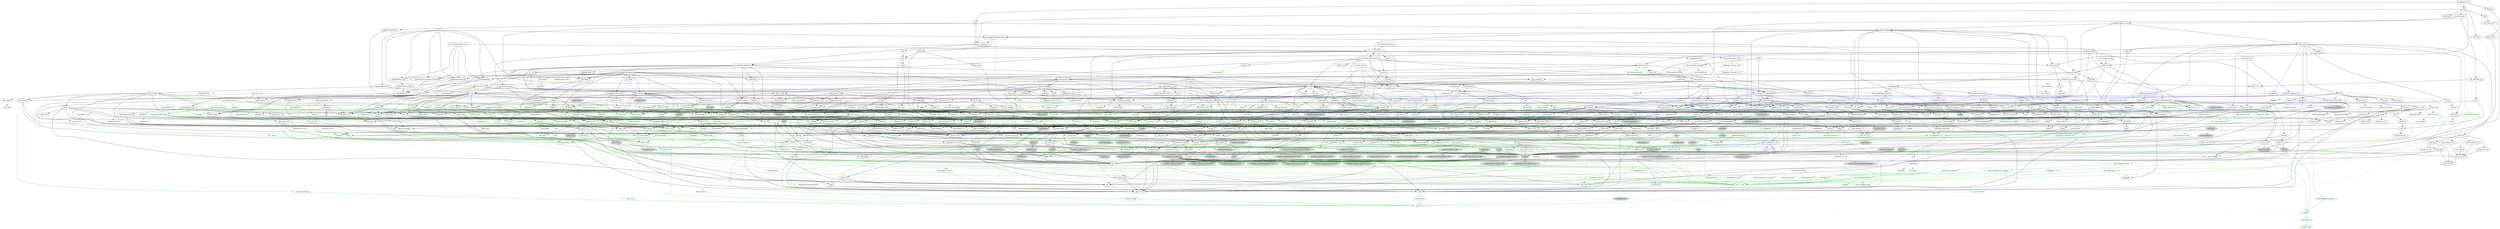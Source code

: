 digraph {
    0 [ label = "catalyst-toolbox" shape = box]
    1 [ label = "chain-addr" shape = box]
    2 [ label = "chain-core" shape = box]
    3 [ label = "chain-ser" shape = box]
    4 [ label = "chain-crypto" shape = box]
    5 [ label = "typed-bytes" shape = box]
    6 [ label = "chain-impl-mockchain" shape = box]
    7 [ label = "cardano-legacy-address" shape = box]
    8 [ label = "chain-time" shape = box]
    9 [ label = "chain-vote" shape = box]
    10 [ label = "imhamt" shape = box]
    11 [ label = "sparse-array" shape = box]
    12 [ label = "chain-storage" shape = box]
    13 [ label = "jcli" shape = box]
    14 [ label = "jormungandr-lib" shape = box]
    15 [ label = "jormungandr-automation" shape = box]
    16 [ label = "jortestkit" shape = box]
    17 [ label = "jormungandr-integration-tests" shape = box]
    18 [ label = "hersir" shape = box]
    19 [ label = "thor" shape = box]
    20 [ label = "loki" shape = box]
    21 [ label = "mjolnir" shape = box]
    22 [ label = "snapshot-lib" shape = box]
    23 [ label = "symmetric-cipher" shape = box]
    24 [ label = "vit-servicing-station-lib" shape = box]
    25 [ label = "event-db" shape = box]
    26 [ label = "vit-servicing-station-tests" shape = box]
    27 [ label = "wallet" shape = box]
    28 [ label = "chain-path-derivation" shape = box]
    29 [ label = "hdkeygen" shape = box]
    30 [ label = "chain-network" shape = box]
    31 [ label = "jormungandrwallet" shape = box]
    32 [ label = "wallet-core" shape = box]
    33 [ label = "wallet-wasm-js" shape = box]
    34 [ label = "jormungandr" shape = box]
    35 [ label = "explorer" shape = box]
    36 [ label = "settings" shape = box]
    37 [ label = "blockchain" shape = box]
    38 [ label = "vit-servicing-station-cli" shape = box]
    39 [ label = "vit-servicing-station-server" shape = box]
    40 [ label = "iapyx" shape = box]
    41 [ label = "valgrind" shape = box]
    42 [ label = "vitup" shape = box]
    43 [ label = "mainnet-lib" shape = box]
    44 [ label = "mainnet-tools" shape = box]
    45 [ label = "scheduler-service-lib" shape = box]
    46 [ label = "signals-handler" shape = box]
    47 [ label = "snapshot-trigger-service" shape = box]
    48 [ label = "voting_tools_rs" shape = box]
    49 [ label = "integration-tests" shape = box]
    50 [ label = "cat-data-service" shape = box]
    51 [ label = "tally" shape = box]
    52 [ label = "assert_cmd" ]
    53 [ label = "assert_fs" ]
    54 [ label = "bech32 0.8.1" ]
    55 [ label = "clap 4.2.1" ]
    56 [ label = "color-eyre" ]
    57 [ label = "csv" ]
    58 [ label = "fraction" ]
    59 [ label = "futures" ]
    60 [ label = "gag" ]
    61 [ label = "governor" ]
    62 [ label = "graphql_client" ]
    63 [ label = "hex" ]
    64 [ label = "image" ]
    65 [ label = "itertools" color = darkgreen]
    66 [ label = "once_cell" color = darkgreen]
    67 [ label = "predicates 2.1.5" ]
    68 [ label = "proptest" ]
    69 [ label = "qrcode" ]
    70 [ label = "quircs" ]
    71 [ label = "rand 0.8.5" color = darkgreen]
    72 [ label = "rand_chacha 0.3.1" color = darkgreen]
    73 [ label = "rayon" ]
    74 [ label = "regex" color = darkgreen]
    75 [ label = "reqwest" ]
    76 [ label = "rust_decimal" color = darkgreen]
    77 [ label = "rust_decimal_macros" color = green3]
    78 [ label = "serde" color = darkgreen]
    79 [ label = "serde_json" color = darkgreen]
    80 [ label = "serde_test" ]
    81 [ label = "serde_yaml" ]
    82 [ label = "sscanf" ]
    83 [ label = "test-strategy" color = green3]
    84 [ label = "thiserror" color = darkgreen]
    85 [ label = "time 0.3.20" color = darkgreen]
    86 [ label = "tokio" color = darkgreen]
    87 [ label = "tracing" color = darkgreen]
    88 [ label = "tracing-subscriber" ]
    89 [ label = "url" color = darkgreen]
    90 [ label = "versionisator" color = green3]
    91 [ label = "cryptoxide 0.4.4" ]
    92 [ label = "quickcheck" ]
    93 [ label = "curve25519-dalek-ng" ]
    94 [ label = "ed25519-bip32 0.4.1" ]
    95 [ label = "ed25519-dalek" ]
    96 [ label = "generic-array" color = darkgreen]
    97 [ label = "rand_core 0.6.4" color = darkgreen]
    98 [ label = "sha2 0.10.6" color = darkgreen]
    99 [ label = "smoke" color = blue]
    100 [ label = "lazy_static" color = darkgreen]
    101 [ label = "quickcheck_macros" color = green3]
    102 [ label = "strum" ]
    103 [ label = "strum_macros" color = green3]
    104 [ label = "tempfile" color = darkgreen]
    105 [ label = "cbor_event" ]
    106 [ label = "base64 0.21.0" color = darkgreen]
    107 [ label = "cfg-if 1.0.0" color = darkgreen]
    108 [ label = "const_format" ]
    109 [ label = "criterion" ]
    110 [ label = "rustc_version" color = green3]
    111 [ label = "trybuild" color = blue]
    112 [ label = "data-pile" ]
    113 [ label = "sled" ]
    114 [ label = "base64 0.13.1" ]
    115 [ label = "bincode" ]
    116 [ label = "bytes" color = darkgreen]
    117 [ label = "clap_complete" ]
    118 [ label = "gtmpl" ]
    119 [ label = "rand 0.7.3" ]
    120 [ label = "rpassword" ]
    121 [ label = "serde_derive" color = green3]
    122 [ label = "http" ]
    123 [ label = "humantime" ]
    124 [ label = "parity-multiaddr" ]
    125 [ label = "serde_with" ]
    126 [ label = "bytesize" ]
    127 [ label = "custom_debug" ]
    128 [ label = "flate2" ]
    129 [ label = "fs_extra" ]
    130 [ label = "json" ]
    131 [ label = "keynesis" ]
    132 [ label = "log" color = darkgreen]
    133 [ label = "netstat2" ]
    134 [ label = "os_info" ]
    135 [ label = "poldercast" ]
    136 [ label = "prost 0.9.0" color = darkgreen]
    137 [ label = "semver" color = darkgreen]
    138 [ label = "sysinfo" ]
    139 [ label = "tar" ]
    140 [ label = "tokio-stream" ]
    141 [ label = "tonic 0.6.2" ]
    142 [ label = "tonic-build 0.6.2" color = green3]
    143 [ label = "warp" ]
    144 [ label = "zip" ]
    145 [ label = "console" ]
    146 [ label = "dialoguer" ]
    147 [ label = "indicatif" ]
    148 [ label = "sha-1" ]
    149 [ label = "sha2 0.9.9" ]
    150 [ label = "bech32 0.7.3" ]
    151 [ label = "rstest" color = green3]
    152 [ label = "yaml-rust" ]
    153 [ label = "ctrlc" ]
    154 [ label = "slave-pool" ]
    155 [ label = "cocoon" ]
    156 [ label = "dirs" ]
    157 [ label = "zeroize" ]
    158 [ label = "async-trait" color = green3]
    159 [ label = "diesel 1.4.8" color = darkgreen]
    160 [ label = "diesel_migrations 1.4.0" ]
    161 [ label = "dotenv" ]
    162 [ label = "http-zipkin" ]
    163 [ label = "notify" ]
    164 [ label = "pretty_assertions 1.3.0" color = blue]
    165 [ label = "r2d2" color = darkgreen]
    166 [ label = "simplelog 0.8.0" ]
    167 [ label = "tracing-futures" ]
    168 [ label = "bb8" ]
    169 [ label = "bb8-postgres" ]
    170 [ label = "chrono" color = darkgreen]
    171 [ label = "dotenvy" ]
    172 [ label = "tokio-postgres" color = darkgreen]
    173 [ label = "cfg-if 0.1.10" ]
    174 [ label = "dyn-clone" color = darkgreen]
    175 [ label = "fake" ]
    176 [ label = "hyper" ]
    177 [ label = "postgres" color = darkgreen]
    178 [ label = "pretty_assertions 0.6.1" ]
    179 [ label = "rand_core 0.5.1" ]
    180 [ label = "refinery" ]
    181 [ label = "hashlink" ]
    182 [ label = "paste" color = blue]
    183 [ label = "http-body" ]
    184 [ label = "pin-project" ]
    185 [ label = "clear_on_drop" ]
    186 [ label = "console_error_panic_hook" ]
    187 [ label = "getrandom 0.2.9" color = darkgreen]
    188 [ label = "js-sys" color = darkgreen]
    189 [ label = "wasm-bindgen" color = darkgreen]
    190 [ label = "wasm-bindgen-test" color = blue]
    191 [ label = "web-sys" ]
    192 [ label = "arc-swap" ]
    193 [ label = "enum-as-inner" color = green3]
    194 [ label = "jsonrpsee-core" ]
    195 [ label = "jsonrpsee-http-server" ]
    196 [ label = "libc" color = darkgreen]
    197 [ label = "linked-hash-map" ]
    198 [ label = "local-ip-address" ]
    199 [ label = "lru" ]
    200 [ label = "nix 0.25.1" style = filled, fillcolor = lightgrey]
    201 [ label = "opentelemetry" ]
    202 [ label = "opentelemetry-otlp" ]
    203 [ label = "opentelemetry-semantic-conventions" ]
    204 [ label = "tokio-util 0.6.10" ]
    205 [ label = "tracing-appender" ]
    206 [ label = "tracing-opentelemetry" ]
    207 [ label = "trust-dns-resolver" ]
    208 [ label = "anyhow" color = darkgreen]
    209 [ label = "async-graphql" ]
    210 [ label = "async-graphql-warp" ]
    211 [ label = "futures-channel" color = darkgreen]
    212 [ label = "futures-util" color = darkgreen]
    213 [ label = "ed25519-bip32 0.3.2" ]
    214 [ label = "prettytable-rs" ]
    215 [ label = "warp-reverse-proxy" ]
    216 [ label = "diffy" ]
    217 [ label = "glob" ]
    218 [ label = "path-slash" ]
    219 [ label = "rustls" ]
    220 [ label = "rustls-pemfile" ]
    221 [ label = "tempdir" ]
    222 [ label = "tokio-rustls" ]
    223 [ label = "uuid 0.8.2" ]
    224 [ label = "walkdir" color = darkgreen]
    225 [ label = "cardano-serialization-lib" ]
    226 [ label = "pharos" ]
    227 [ label = "job_scheduler_ng" ]
    228 [ label = "num-traits" color = darkgreen]
    229 [ label = "uuid 1.3.1" ]
    230 [ label = "bigdecimal" ]
    231 [ label = "blake2" ]
    232 [ label = "bytekind" ]
    233 [ label = "cddl" ]
    234 [ label = "ciborium" ]
    235 [ label = "dashmap" ]
    236 [ label = "diesel 2.0.3" ]
    237 [ label = "diesel-derive-enum" color = green3]
    238 [ label = "diesel_migrations 2.0.0" color = blue]
    239 [ label = "insta" color = blue]
    240 [ label = "microtype" ]
    241 [ label = "nonempty" ]
    242 [ label = "rand 0.6.5" ]
    243 [ label = "rand_core 0.4.2" ]
    244 [ label = "scheduled-thread-pool" color = darkgreen]
    245 [ label = "serial_test" color = blue]
    246 [ label = "tracing-test" color = blue]
    247 [ label = "validity" ]
    248 [ label = "libmath" ]
    249 [ label = "rand_chacha 0.2.2" ]
    250 [ label = "axum" ]
    251 [ label = "tower" ]
    252 [ label = "clap_complete_command" ]
    253 [ label = "anstyle" ]
    254 [ label = "bstr" ]
    255 [ label = "doc-comment" ]
    256 [ label = "predicates 3.0.2" ]
    257 [ label = "predicates-core" ]
    258 [ label = "predicates-tree" ]
    259 [ label = "wait-timeout" ]
    260 [ label = "globwalk" ]
    261 [ label = "clap_builder" ]
    262 [ label = "clap_derive 4.2.0" color = green3, style = dashed]
    263 [ label = "backtrace" ]
    264 [ label = "color-spantrace" style = dashed]
    265 [ label = "eyre" ]
    266 [ label = "indenter" ]
    267 [ label = "owo-colors" ]
    268 [ label = "tracing-error" style = dashed]
    269 [ label = "csv-core" ]
    270 [ label = "itoa" color = darkgreen]
    271 [ label = "ryu" color = darkgreen]
    272 [ label = "num" ]
    273 [ label = "futures-core" color = darkgreen]
    274 [ label = "futures-executor" ]
    275 [ label = "futures-io" color = darkgreen]
    276 [ label = "futures-sink" color = darkgreen]
    277 [ label = "futures-task" color = darkgreen]
    278 [ label = "filedescriptor" ]
    279 [ label = "futures-timer" style = dashed]
    280 [ label = "no-std-compat" ]
    281 [ label = "nonzero_ext" ]
    282 [ label = "parking_lot 0.12.1" color = darkgreen]
    283 [ label = "smallvec" color = darkgreen]
    284 [ label = "graphql_query_derive" color = green3, style = dashed]
    285 [ label = "bytemuck" ]
    286 [ label = "byteorder" color = darkgreen]
    287 [ label = "color_quant" ]
    288 [ label = "gif" style = dashed]
    289 [ label = "jpeg-decoder" style = dashed]
    290 [ label = "num-iter" ]
    291 [ label = "num-rational 0.3.2" ]
    292 [ label = "png" style = dashed]
    293 [ label = "scoped_threadpool" style = dashed]
    294 [ label = "tiff" style = dashed]
    295 [ label = "either" color = darkgreen]
    296 [ label = "difflib" style = dashed]
    297 [ label = "float-cmp" style = dashed]
    298 [ label = "normalize-line-endings" style = dashed]
    299 [ label = "bit-set" style = dashed]
    300 [ label = "bitflags" color = darkgreen]
    301 [ label = "quick-error 2.0.1" style = dashed]
    302 [ label = "rand_xorshift 0.3.0" ]
    303 [ label = "regex-syntax" color = darkgreen]
    304 [ label = "rusty-fork" style = dashed]
    305 [ label = "unarray" ]
    306 [ label = "checked_int_cast" ]
    307 [ label = "num-derive" color = green3]
    308 [ label = "ppv-lite86" color = darkgreen]
    309 [ label = "rayon-core" ]
    310 [ label = "aho-corasick" color = darkgreen]
    311 [ label = "memchr" color = darkgreen]
    312 [ label = "encoding_rs" ]
    313 [ label = "h2" ]
    314 [ label = "hyper-rustls" style = "dashed,filled", fillcolor = lightgrey]
    315 [ label = "ipnet" ]
    316 [ label = "mime" ]
    317 [ label = "percent-encoding" color = darkgreen]
    318 [ label = "pin-project-lite" color = darkgreen]
    319 [ label = "serde_urlencoded" ]
    320 [ label = "tower-service" ]
    321 [ label = "wasm-bindgen-futures" ]
    322 [ label = "webpki-roots" style = "dashed,filled", fillcolor = lightgrey]
    323 [ label = "winreg" style = filled, fillcolor = lightgrey]
    324 [ label = "arrayvec 0.7.2" color = darkgreen]
    325 [ label = "borsh" color = darkgreen, style = dashed]
    326 [ label = "bytecheck" color = darkgreen, style = dashed]
    327 [ label = "rkyv" color = darkgreen, style = dashed]
    328 [ label = "quote" color = green3]
    329 [ label = "indexmap" color = darkgreen]
    330 [ label = "sscanf_macro" color = green3]
    331 [ label = "proc-macro2" color = green3]
    332 [ label = "structmeta" color = green3]
    333 [ label = "syn 1.0.109" color = green3]
    334 [ label = "thiserror-impl" color = green3]
    335 [ label = "num_threads" color = darkgreen, style = "dashed,filled", fillcolor = lightgrey]
    336 [ label = "time-core" color = darkgreen]
    337 [ label = "time-macros" color = green3, style = dashed]
    338 [ label = "autocfg 1.1.0" color = green3]
    339 [ label = "mio" color = darkgreen]
    340 [ label = "num_cpus" color = darkgreen]
    341 [ label = "signal-hook-registry" color = darkgreen, style = "dashed,filled", fillcolor = lightgrey]
    342 [ label = "socket2 0.4.9" color = darkgreen, style = dashed]
    343 [ label = "tokio-macros" color = green3, style = dashed]
    344 [ label = "windows-sys 0.45.0" color = darkgreen, style = filled, fillcolor = lightgrey]
    345 [ label = "tracing-attributes" color = green3, style = dashed]
    346 [ label = "tracing-core" color = darkgreen]
    347 [ label = "matchers" style = dashed]
    348 [ label = "nu-ansi-term" style = dashed]
    349 [ label = "sharded-slab" style = dashed]
    350 [ label = "thread_local" ]
    351 [ label = "tracing-log" style = dashed]
    352 [ label = "tracing-serde" style = dashed]
    353 [ label = "form_urlencoded" color = darkgreen]
    354 [ label = "idna 0.3.0" color = darkgreen]
    355 [ label = "platforms" color = green3]
    356 [ label = "env_logger" style = dashed]
    357 [ label = "digest 0.9.0" ]
    358 [ label = "subtle-ng" ]
    359 [ label = "curve25519-dalek" ]
    360 [ label = "ed25519" ]
    361 [ label = "typenum" color = darkgreen]
    362 [ label = "version_check" color = green3]
    363 [ label = "cpufeatures" color = darkgreen, style = filled, fillcolor = lightgrey]
    364 [ label = "digest 0.10.6" color = darkgreen]
    365 [ label = "heck 0.4.1" color = green3]
    366 [ label = "rustversion" color = red]
    367 [ label = "fastrand" color = darkgreen]
    368 [ label = "redox_syscall 0.3.5" color = darkgreen, style = filled, fillcolor = lightgrey]
    369 [ label = "rustix" color = darkgreen, style = filled, fillcolor = lightgrey]
    370 [ label = "const_format_proc_macros" color = green3]
    371 [ label = "atty" ]
    372 [ label = "cast" ]
    373 [ label = "clap 2.34.0" ]
    374 [ label = "criterion-plot" ]
    375 [ label = "oorandom" ]
    376 [ label = "plotters" ]
    377 [ label = "serde_cbor" ]
    378 [ label = "tinytemplate" ]
    379 [ label = "basic-toml" color = blue]
    380 [ label = "termcolor" color = darkgreen]
    381 [ label = "memmap2" ]
    382 [ label = "crc32fast" ]
    383 [ label = "crossbeam-epoch" ]
    384 [ label = "crossbeam-utils" ]
    385 [ label = "fs2" style = filled, fillcolor = lightgrey]
    386 [ label = "fxhash" ]
    387 [ label = "parking_lot 0.11.2" ]
    388 [ label = "gtmpl_value" ]
    389 [ label = "getrandom 0.1.16" style = dashed]
    390 [ label = "rand_hc 0.2.0" style = filled, fillcolor = lightgrey]
    391 [ label = "winapi" color = darkgreen, style = filled, fillcolor = lightgrey]
    392 [ label = "syn 2.0.13" color = green3]
    393 [ label = "fnv" color = darkgreen]
    394 [ label = "arrayref" ]
    395 [ label = "bs58" ]
    396 [ label = "data-encoding" ]
    397 [ label = "multihash" ]
    398 [ label = "static_assertions" ]
    399 [ label = "unsigned-varint 0.7.1" ]
    400 [ label = "serde_with_macros" color = green3, style = dashed]
    401 [ label = "custom_debug_derive" color = green3]
    402 [ label = "miniz_oxide 0.6.2" ]
    403 [ label = "cryptoxide 0.3.6" ]
    404 [ label = "prost-derive 0.9.0" color = green3, style = dashed]
    405 [ label = "core-foundation-sys" color = darkgreen, style = filled, fillcolor = lightgrey]
    406 [ label = "ntapi" style = filled, fillcolor = lightgrey]
    407 [ label = "filetime" ]
    408 [ label = "xattr" style = "dashed,filled", fillcolor = lightgrey]
    409 [ label = "tokio-util 0.7.7" color = darkgreen]
    410 [ label = "async-stream" ]
    411 [ label = "hyper-timeout" style = dashed]
    412 [ label = "tower-layer" ]
    413 [ label = "prost-build 0.9.0" color = green3, style = dashed]
    414 [ label = "headers" ]
    415 [ label = "mime_guess" ]
    416 [ label = "multiparty" style = dashed]
    417 [ label = "scoped-tls" ]
    418 [ label = "tokio-tungstenite" style = dashed]
    419 [ label = "aes" style = dashed]
    420 [ label = "bzip2" style = dashed]
    421 [ label = "constant_time_eq" style = dashed]
    422 [ label = "hmac 0.12.1" color = darkgreen]
    423 [ label = "pbkdf2 0.11.0" style = dashed]
    424 [ label = "sha1" ]
    425 [ label = "zstd" style = dashed]
    426 [ label = "encode_unicode 0.3.6" style = filled, fillcolor = lightgrey]
    427 [ label = "unicode-width" color = darkgreen]
    428 [ label = "windows-sys 0.42.0" style = filled, fillcolor = lightgrey]
    429 [ label = "shell-words" ]
    430 [ label = "number_prefix" ]
    431 [ label = "block-buffer 0.9.0" ]
    432 [ label = "opaque-debug" ]
    433 [ label = "nix 0.26.2" style = filled, fillcolor = lightgrey]
    434 [ label = "crossbeam-channel" ]
    435 [ label = "aes-gcm" ]
    436 [ label = "chacha20poly1305" ]
    437 [ label = "hmac 0.11.0" ]
    438 [ label = "pbkdf2 0.9.0" ]
    439 [ label = "dirs-sys" ]
    440 [ label = "zeroize_derive" color = green3, style = dashed]
    441 [ label = "diesel_derives 1.4.1" color = green3]
    442 [ label = "pq-sys" color = darkgreen, style = dashed]
    443 [ label = "migrations_internals 1.4.1" color = darkgreen]
    444 [ label = "migrations_macros 1.4.2" color = green3]
    445 [ label = "zipkin" ]
    446 [ label = "fsevent-sys" style = "dashed,filled", fillcolor = lightgrey]
    447 [ label = "inotify" style = filled, fillcolor = lightgrey]
    448 [ label = "kqueue" style = filled, fillcolor = lightgrey]
    449 [ label = "ctor" color = green3, style = filled, fillcolor = lightgrey]
    450 [ label = "diff" color = blue]
    451 [ label = "output_vt100" style = filled, fillcolor = lightgrey]
    452 [ label = "yansi" color = blue]
    453 [ label = "iana-time-zone" color = darkgreen, style = "dashed,filled", fillcolor = lightgrey]
    454 [ label = "num-integer" color = darkgreen]
    455 [ label = "time 0.1.45" color = darkgreen, style = dashed]
    456 [ label = "fallible-iterator" color = darkgreen]
    457 [ label = "phf" color = darkgreen]
    458 [ label = "postgres-protocol" color = darkgreen]
    459 [ label = "postgres-types" color = darkgreen]
    460 [ label = "socket2 0.5.1" color = darkgreen]
    461 [ label = "httparse" ]
    462 [ label = "httpdate" ]
    463 [ label = "want" ]
    464 [ label = "ansi_term 0.11.0" ]
    465 [ label = "difference" ]
    466 [ label = "refinery-core" color = darkgreen]
    467 [ label = "refinery-macros" color = green3]
    468 [ label = "hashbrown 0.12.3" color = darkgreen]
    469 [ label = "paste-impl" color = turquoise3]
    470 [ label = "proc-macro-hack" color = turquoise3]
    471 [ label = "pin-project-internal" color = green3]
    472 [ label = "cc" color = green3]
    473 [ label = "wasi 0.11.0+wasi-snapshot-preview1" color = darkgreen, style = filled, fillcolor = lightgrey]
    474 [ label = "wasm-bindgen-macro" color = green3]
    475 [ label = "wasm-bindgen-test-macro" color = turquoise3]
    476 [ label = "beef" ]
    477 [ label = "jsonrpsee-types" ]
    478 [ label = "rustc-hash" style = dashed]
    479 [ label = "globset" ]
    480 [ label = "unicase" color = darkgreen]
    481 [ label = "neli" style = filled, fillcolor = lightgrey]
    482 [ label = "memoffset 0.6.5" style = "dashed,filled", fillcolor = lightgrey]
    483 [ label = "pin-utils" color = darkgreen]
    484 [ label = "opentelemetry_api" ]
    485 [ label = "opentelemetry_sdk" ]
    486 [ label = "opentelemetry-proto" ]
    487 [ label = "prost 0.11.8" color = darkgreen, style = dashed]
    488 [ label = "tonic 0.8.3" style = dashed]
    489 [ label = "slab" color = darkgreen]
    490 [ label = "ipconfig" style = "dashed,filled", fillcolor = lightgrey]
    491 [ label = "lru-cache" ]
    492 [ label = "resolv-conf" style = dashed]
    493 [ label = "trust-dns-proto" ]
    494 [ label = "async-graphql-derive" color = green3]
    495 [ label = "async-graphql-parser" color = darkgreen]
    496 [ label = "async-graphql-value" color = darkgreen]
    497 [ label = "fast_chemail" style = dashed]
    498 [ label = "multer" ]
    499 [ label = "futures-macro" color = green3, style = dashed]
    500 [ label = "encode_unicode 1.0.0" ]
    501 [ label = "is-terminal" ]
    502 [ label = "term" ]
    503 [ label = "ansi_term 0.12.1" ]
    504 [ label = "ring" ]
    505 [ label = "sct" ]
    506 [ label = "webpki" ]
    507 [ label = "rand 0.4.6" ]
    508 [ label = "remove_dir_all" ]
    509 [ label = "same-file" color = darkgreen]
    510 [ label = "winapi-util" color = darkgreen, style = filled, fillcolor = lightgrey]
    511 [ label = "noop_proc_macro" color = green3, style = filled, fillcolor = lightgrey]
    512 [ label = "num-bigint" ]
    513 [ label = "rand_os" ]
    514 [ label = "schemars" color = darkgreen]
    515 [ label = "serde-wasm-bindgen" style = filled, fillcolor = lightgrey]
    516 [ label = "cron" ]
    517 [ label = "libm" color = darkgreen, style = dashed]
    518 [ label = "abnf_to_pest" ]
    519 [ label = "base16" ]
    520 [ label = "base64-url" style = dashed]
    521 [ label = "clap 3.2.23" style = dashed]
    522 [ label = "codespan-reporting" color = darkgreen]
    523 [ label = "crossterm" style = "dashed,filled", fillcolor = lightgrey]
    524 [ label = "displaydoc" color = green3]
    525 [ label = "hexf-parse" ]
    526 [ label = "lexical-core" ]
    527 [ label = "pest_meta" ]
    528 [ label = "pest_vm" ]
    529 [ label = "simplelog 0.11.2" ]
    530 [ label = "uriparse" style = dashed]
    531 [ label = "ciborium-io" ]
    532 [ label = "ciborium-ll" ]
    533 [ label = "lock_api" color = darkgreen]
    534 [ label = "parking_lot_core 0.9.7" color = darkgreen]
    535 [ label = "diesel_derives 2.0.2" color = green3]
    536 [ label = "migrations_internals 2.0.0" color = steelblue]
    537 [ label = "migrations_macros 2.0.0" color = turquoise3]
    538 [ label = "similar" color = blue]
    539 [ label = "microtype-macro" color = green3]
    540 [ label = "secrecy" style = dashed]
    541 [ label = "autocfg 0.1.8" color = green3]
    542 [ label = "rand_chacha 0.1.1" ]
    543 [ label = "rand_hc 0.1.0" ]
    544 [ label = "rand_isaac" ]
    545 [ label = "rand_jitter" ]
    546 [ label = "rand_pcg" ]
    547 [ label = "rand_xorshift 0.1.1" ]
    548 [ label = "serial_test_derive" color = turquoise3]
    549 [ label = "tracing-test-macro" color = turquoise3]
    550 [ label = "rand 0.3.23" ]
    551 [ label = "axum-core" ]
    552 [ label = "matchit" ]
    553 [ label = "serde_path_to_error" style = dashed]
    554 [ label = "sync_wrapper" ]
    555 [ label = "clap_complete_fig" style = dashed]
    556 [ label = "clap_complete_nushell" style = dashed]
    557 [ label = "regex-automata" style = dashed]
    558 [ label = "termtree" ]
    559 [ label = "ignore" ]
    560 [ label = "anstream" style = dashed]
    561 [ label = "clap_lex 0.4.1" ]
    562 [ label = "strsim" color = darkgreen, style = dashed]
    563 [ label = "addr2line" ]
    564 [ label = "object" ]
    565 [ label = "rustc-demangle" ]
    566 [ label = "num-complex" ]
    567 [ label = "num-rational 0.4.1" ]
    568 [ label = "graphql_client_codegen" color = green3, style = dashed]
    569 [ label = "weezl" style = dashed]
    570 [ label = "deflate" style = dashed]
    571 [ label = "miniz_oxide 0.3.7" style = dashed]
    572 [ label = "miniz_oxide 0.4.4" style = dashed]
    573 [ label = "bit-vec" style = dashed]
    574 [ label = "quick-error 1.2.3" style = dashed]
    575 [ label = "crossbeam-deque" ]
    576 [ label = "borsh-derive" color = green3, style = dashed]
    577 [ label = "hashbrown 0.13.2" color = darkgreen, style = dashed]
    578 [ label = "bytecheck_derive" color = green3, style = dashed]
    579 [ label = "ptr_meta" color = darkgreen, style = dashed]
    580 [ label = "simdutf8" color = darkgreen, style = dashed]
    581 [ label = "rend" color = darkgreen, style = dashed]
    582 [ label = "rkyv_derive" color = green3, style = dashed]
    583 [ label = "seahash" color = darkgreen, style = dashed]
    584 [ label = "unicode-ident" color = green3]
    585 [ label = "structmeta-derive" color = green3]
    586 [ label = "hermit-abi 0.2.6" color = darkgreen, style = filled, fillcolor = lightgrey]
    587 [ label = "windows-targets 0.42.2" color = darkgreen, style = filled, fillcolor = lightgrey]
    588 [ label = "valuable" color = darkgreen, style = "dashed,filled", fillcolor = lightgrey]
    589 [ label = "overload" style = dashed]
    590 [ label = "unicode-bidi" color = darkgreen]
    591 [ label = "unicode-normalization" color = darkgreen]
    592 [ label = "subtle" color = darkgreen]
    593 [ label = "signature" ]
    594 [ label = "block-buffer 0.10.4" color = darkgreen, style = dashed]
    595 [ label = "crypto-common" color = darkgreen]
    596 [ label = "instant" color = darkgreen]
    597 [ label = "errno" color = darkgreen, style = filled, fillcolor = lightgrey]
    598 [ label = "io-lifetimes" color = darkgreen]
    599 [ label = "linux-raw-sys" color = darkgreen, style = filled, fillcolor = lightgrey]
    600 [ label = "unicode-xid" color = green3]
    601 [ label = "hermit-abi 0.1.19" style = filled, fillcolor = lightgrey]
    602 [ label = "textwrap 0.11.0" ]
    603 [ label = "plotters-backend" ]
    604 [ label = "plotters-svg" style = dashed]
    605 [ label = "half" ]
    606 [ label = "memoffset 0.8.0" ]
    607 [ label = "scopeguard" color = darkgreen]
    608 [ label = "parking_lot_core 0.8.6" ]
    609 [ label = "wasi 0.9.0+wasi-snapshot-preview1" style = "dashed,filled", fillcolor = lightgrey]
    610 [ label = "winapi-i686-pc-windows-gnu" color = darkgreen, style = filled, fillcolor = lightgrey]
    611 [ label = "winapi-x86_64-pc-windows-gnu" color = darkgreen, style = filled, fillcolor = lightgrey]
    612 [ label = "multihash-derive" color = green3, style = dashed]
    613 [ label = "unsigned-varint 0.5.1" ]
    614 [ label = "darling" color = green3]
    615 [ label = "synstructure" color = green3]
    616 [ label = "adler" ]
    617 [ label = "redox_syscall 0.2.16" color = darkgreen, style = filled, fillcolor = lightgrey]
    618 [ label = "async-stream-impl" color = green3]
    619 [ label = "tokio-io-timeout" style = dashed]
    620 [ label = "heck 0.3.3" color = green3, style = dashed]
    621 [ label = "multimap" color = green3, style = dashed]
    622 [ label = "petgraph" color = green3, style = dashed]
    623 [ label = "prost-types 0.9.0" color = green3, style = dashed]
    624 [ label = "which" color = green3, style = dashed]
    625 [ label = "headers-core" ]
    626 [ label = "try-lock" ]
    627 [ label = "tungstenite" style = dashed]
    628 [ label = "cipher 0.3.0" ]
    629 [ label = "bzip2-sys" style = dashed]
    630 [ label = "password-hash" style = dashed]
    631 [ label = "zstd-safe" style = dashed]
    632 [ label = "windows_aarch64_gnullvm 0.42.2" color = darkgreen, style = filled, fillcolor = lightgrey]
    633 [ label = "windows_aarch64_msvc 0.42.2" color = darkgreen, style = filled, fillcolor = lightgrey]
    634 [ label = "windows_i686_gnu 0.42.2" color = darkgreen, style = filled, fillcolor = lightgrey]
    635 [ label = "windows_i686_msvc 0.42.2" color = darkgreen, style = filled, fillcolor = lightgrey]
    636 [ label = "windows_x86_64_gnu 0.42.2" color = darkgreen, style = filled, fillcolor = lightgrey]
    637 [ label = "windows_x86_64_gnullvm 0.42.2" color = darkgreen, style = filled, fillcolor = lightgrey]
    638 [ label = "windows_x86_64_msvc 0.42.2" color = darkgreen, style = filled, fillcolor = lightgrey]
    639 [ label = "aead 0.4.3" ]
    640 [ label = "ctr" ]
    641 [ label = "ghash" ]
    642 [ label = "aead 0.5.2" ]
    643 [ label = "chacha20" ]
    644 [ label = "cipher 0.4.4" ]
    645 [ label = "poly1305" ]
    646 [ label = "crypto-mac" ]
    647 [ label = "redox_users" style = filled, fillcolor = lightgrey]
    648 [ label = "vcpkg" color = green3, style = "dashed,filled", fillcolor = lightgrey]
    649 [ label = "lazycell" ]
    650 [ label = "zipkin-types" ]
    651 [ label = "inotify-sys" style = filled, fillcolor = lightgrey]
    652 [ label = "kqueue-sys" style = filled, fillcolor = lightgrey]
    653 [ label = "android_system_properties" color = darkgreen, style = "dashed,filled", fillcolor = lightgrey]
    654 [ label = "iana-time-zone-haiku" color = darkgreen, style = "dashed,filled", fillcolor = lightgrey]
    655 [ label = "windows" color = darkgreen, style = "dashed,filled", fillcolor = lightgrey]
    656 [ label = "wasi 0.10.0+wasi-snapshot-preview1" color = darkgreen, style = "dashed,filled", fillcolor = lightgrey]
    657 [ label = "phf_shared" color = darkgreen]
    658 [ label = "md-5" color = darkgreen]
    659 [ label = "stringprep" color = darkgreen]
    660 [ label = "siphasher" color = darkgreen]
    661 [ label = "toml" color = darkgreen]
    662 [ label = "ahash 0.7.6" color = darkgreen, style = dashed]
    663 [ label = "jobserver" color = green3, style = dashed]
    664 [ label = "wasm-bindgen-macro-support" color = green3]
    665 [ label = "tonic-build 0.8.4" color = green3, style = dashed]
    666 [ label = "prost-derive 0.11.8" color = green3, style = dashed]
    667 [ label = "widestring" style = "dashed,filled", fillcolor = lightgrey]
    668 [ label = "hostname" style = dashed]
    669 [ label = "idna 0.2.3" ]
    670 [ label = "tinyvec" color = darkgreen]
    671 [ label = "Inflector" color = green3]
    672 [ label = "proc-macro-crate 1.3.1" color = green3]
    673 [ label = "pest" color = darkgreen]
    674 [ label = "ascii_utils" style = dashed]
    675 [ label = "spin 0.9.8" ]
    676 [ label = "hermit-abi 0.3.1" color = darkgreen, style = filled, fillcolor = lightgrey]
    677 [ label = "dirs-next" ]
    678 [ label = "spin 0.5.2" style = filled, fillcolor = lightgrey]
    679 [ label = "untrusted" ]
    680 [ label = "fuchsia-cprng" style = filled, fillcolor = lightgrey]
    681 [ label = "rand_core 0.3.1" ]
    682 [ label = "rdrand" style = filled, fillcolor = lightgrey]
    683 [ label = "cloudabi" style = filled, fillcolor = lightgrey]
    684 [ label = "schemars_derive" color = green3, style = dashed]
    685 [ label = "nom" ]
    686 [ label = "abnf" ]
    687 [ label = "pretty" ]
    688 [ label = "clap_derive 3.2.18" color = green3, style = dashed]
    689 [ label = "clap_lex 0.2.4" style = dashed]
    690 [ label = "textwrap 0.16.0" style = dashed]
    691 [ label = "crossterm_winapi" style = "dashed,filled", fillcolor = lightgrey]
    692 [ label = "signal-hook" style = "dashed,filled", fillcolor = lightgrey]
    693 [ label = "signal-hook-mio" style = "dashed,filled", fillcolor = lightgrey]
    694 [ label = "lexical-parse-float" style = dashed]
    695 [ label = "lexical-parse-integer" style = dashed]
    696 [ label = "lexical-util" ]
    697 [ label = "lexical-write-float" style = dashed]
    698 [ label = "lexical-write-integer" style = dashed]
    699 [ label = "proc-macro-error" color = green3]
    700 [ label = "anstyle-parse" style = dashed]
    701 [ label = "anstyle-wincon" style = "dashed,filled", fillcolor = lightgrey]
    702 [ label = "concolor-override" style = dashed]
    703 [ label = "concolor-query" style = dashed]
    704 [ label = "utf8parse" style = dashed]
    705 [ label = "gimli" ]
    706 [ label = "graphql-introspection-query" color = green3, style = dashed]
    707 [ label = "graphql-parser" color = green3, style = dashed]
    708 [ label = "adler32" style = dashed]
    709 [ label = "borsh-derive-internal" color = green3, style = dashed]
    710 [ label = "borsh-schema-derive-internal" color = green3, style = dashed]
    711 [ label = "proc-macro-crate 0.1.5" color = green3, style = dashed]
    712 [ label = "ahash 0.8.3" color = darkgreen, style = dashed]
    713 [ label = "ptr_meta_derive" color = green3, style = dashed]
    714 [ label = "errno-dragonfly" color = darkgreen, style = filled, fillcolor = lightgrey]
    715 [ label = "windows-sys 0.48.0" color = darkgreen, style = "dashed,filled", fillcolor = lightgrey]
    716 [ label = "darling_core" color = green3]
    717 [ label = "darling_macro" color = green3]
    718 [ label = "unicode-segmentation" color = darkgreen]
    719 [ label = "fixedbitset" color = green3, style = dashed]
    720 [ label = "utf-8" style = dashed]
    721 [ label = "pkg-config" color = green3, style = dashed]
    722 [ label = "base64ct" style = dashed]
    723 [ label = "zstd-sys" style = dashed]
    724 [ label = "polyval" ]
    725 [ label = "inout" ]
    726 [ label = "universal-hash 0.5.0" ]
    727 [ label = "cxx" color = darkgreen, style = "dashed,filled", fillcolor = lightgrey]
    728 [ label = "cxx-build" color = green3, style = "dashed,filled", fillcolor = lightgrey]
    729 [ label = "windows-targets 0.48.0" color = darkgreen, style = "dashed,filled", fillcolor = lightgrey]
    730 [ label = "wasm-bindgen-backend" color = green3]
    731 [ label = "wasm-bindgen-shared" color = green3]
    732 [ label = "prettyplease" color = green3, style = dashed]
    733 [ label = "prost-build 0.11.8" color = green3, style = dashed]
    734 [ label = "match_cfg" style = dashed]
    735 [ label = "matches" ]
    736 [ label = "tinyvec_macros" color = darkgreen, style = dashed]
    737 [ label = "toml_edit" color = green3]
    738 [ label = "ucd-trie" color = darkgreen]
    739 [ label = "dirs-sys-next" ]
    740 [ label = "serde_derive_internals" color = green3, style = dashed]
    741 [ label = "minimal-lexical" ]
    742 [ label = "abnf-core" ]
    743 [ label = "arrayvec 0.5.2" ]
    744 [ label = "typed-arena" ]
    745 [ label = "os_str_bytes" style = dashed]
    746 [ label = "proc-macro-error-attr" color = green3]
    747 [ label = "combine" color = green3, style = dashed]
    748 [ label = "ident_case" color = green3]
    749 [ label = "universal-hash 0.4.1" ]
    750 [ label = "cxxbridge-flags" color = green3, style = "dashed,filled", fillcolor = lightgrey]
    751 [ label = "cxxbridge-macro" color = green3, style = "dashed,filled", fillcolor = lightgrey]
    752 [ label = "link-cplusplus" color = darkgreen, style = "dashed,filled", fillcolor = lightgrey]
    753 [ label = "scratch" color = green3, style = "dashed,filled", fillcolor = lightgrey]
    754 [ label = "windows_aarch64_gnullvm 0.48.0" color = darkgreen, style = "dashed,filled", fillcolor = lightgrey]
    755 [ label = "windows_aarch64_msvc 0.48.0" color = darkgreen, style = "dashed,filled", fillcolor = lightgrey]
    756 [ label = "windows_i686_gnu 0.48.0" color = darkgreen, style = "dashed,filled", fillcolor = lightgrey]
    757 [ label = "windows_i686_msvc 0.48.0" color = darkgreen, style = "dashed,filled", fillcolor = lightgrey]
    758 [ label = "windows_x86_64_gnu 0.48.0" color = darkgreen, style = "dashed,filled", fillcolor = lightgrey]
    759 [ label = "windows_x86_64_gnullvm 0.48.0" color = darkgreen, style = "dashed,filled", fillcolor = lightgrey]
    760 [ label = "windows_x86_64_msvc 0.48.0" color = darkgreen, style = "dashed,filled", fillcolor = lightgrey]
    761 [ label = "bumpalo" color = green3]
    762 [ label = "prost-types 0.11.8" color = green3, style = dashed]
    763 [ label = "toml_datetime" color = green3]
    764 [ label = "winnow" color = green3]
    765 [ label = "ascii" color = green3, style = dashed]
    766 [ label = "unreachable" color = green3, style = dashed]
    767 [ label = "void" color = green3, style = dashed]
    0 -> 56 [ ]
    0 -> 60 [ ]
    0 -> 61 [ ]
    0 -> 17 [ ]
    0 -> 69 [ ]
    0 -> 70 [ ]
    0 -> 82 [ ]
    0 -> 23 [ ]
    0 -> 24 [ ]
    0 -> 27 [ ]
    1 -> 2 [ ]
    1 -> 4 [ ]
    1 -> 4 [ color = blue]
    2 -> 3 [ ]
    3 -> 84 [ ]
    4 -> 54 [ ]
    4 -> 93 [ ]
    4 -> 94 [ ]
    4 -> 95 [ ]
    4 -> 63 [ ]
    4 -> 68 [ style = dotted]
    4 -> 68 [ color = blue]
    4 -> 92 [ style = dotted]
    4 -> 92 [ color = blue]
    4 -> 73 [ ]
    4 -> 98 [ ]
    4 -> 99 [ color = blue]
    4 -> 83 [ color = green3, style = dotted]
    4 -> 83 [ color = turquoise3]
    4 -> 5 [ ]
    6 -> 7 [ ]
    6 -> 1 [ ]
    6 -> 1 [ color = blue]
    6 -> 8 [ ]
    6 -> 8 [ color = blue]
    6 -> 9 [ ]
    6 -> 10 [ ]
    6 -> 101 [ color = green3, style = dotted]
    6 -> 101 [ color = turquoise3]
    6 -> 11 [ ]
    6 -> 102 [ ]
    6 -> 87 [ ]
    7 -> 105 [ ]
    7 -> 94 [ ]
    8 -> 2 [ ]
    8 -> 68 [ style = dotted]
    8 -> 68 [ color = blue]
    8 -> 92 [ style = dotted]
    8 -> 92 [ color = blue]
    8 -> 83 [ color = green3, style = dotted]
    8 -> 83 [ color = turquoise3]
    9 -> 106 [ ]
    9 -> 2 [ ]
    9 -> 4 [ ]
    9 -> 108 [ ]
    9 -> 109 [ color = blue]
    10 -> 109 [ color = blue]
    10 -> 68 [ style = dotted]
    10 -> 68 [ color = blue]
    10 -> 110 [ color = green3]
    10 -> 83 [ color = green3, style = dotted]
    10 -> 83 [ color = turquoise3]
    10 -> 84 [ ]
    10 -> 111 [ color = blue]
    11 -> 68 [ color = blue]
    11 -> 83 [ color = turquoise3]
    12 -> 109 [ style = dotted]
    12 -> 112 [ ]
    12 -> 97 [ style = dotted]
    12 -> 97 [ color = blue]
    12 -> 113 [ ]
    12 -> 104 [ style = dotted]
    12 -> 104 [ color = blue]
    12 -> 84 [ ]
    13 -> 53 [ color = blue]
    13 -> 117 [ ]
    13 -> 118 [ ]
    13 -> 14 [ ]
    13 -> 67 [ color = blue]
    13 -> 75 [ ]
    13 -> 120 [ ]
    13 -> 90 [ color = green3]
    14 -> 115 [ color = blue]
    14 -> 6 [ ]
    14 -> 6 [ color = blue]
    14 -> 122 [ ]
    14 -> 123 [ ]
    14 -> 124 [ ]
    14 -> 125 [ ]
    14 -> 81 [ color = blue]
    15 -> 52 [ ]
    15 -> 12 [ ]
    15 -> 62 [ ]
    15 -> 13 [ ]
    15 -> 16 [ ]
    15 -> 130 [ ]
    15 -> 133 [ ]
    15 -> 135 [ ]
    15 -> 141 [ ]
    15 -> 142 [ color = green3]
    15 -> 88 [ ]
    16 -> 53 [ ]
    16 -> 54 [ ]
    16 -> 126 [ ]
    16 -> 57 [ ]
    16 -> 127 [ ]
    16 -> 146 [ ]
    16 -> 129 [ ]
    16 -> 63 [ ]
    16 -> 123 [ ]
    16 -> 147 [ ]
    16 -> 134 [ ]
    16 -> 67 [ ]
    16 -> 75 [ ]
    16 -> 137 [ ]
    16 -> 81 [ ]
    16 -> 148 [ ]
    16 -> 149 [ ]
    16 -> 138 [ ]
    16 -> 139 [ ]
    16 -> 143 [ ]
    16 -> 144 [ ]
    17 -> 150 [ ]
    17 -> 18 [ ]
    17 -> 21 [ ]
    17 -> 151 [ color = green3]
    18 -> 153 [ ]
    18 -> 154 [ ]
    18 -> 19 [ ]
    19 -> 155 [ ]
    19 -> 156 [ ]
    19 -> 15 [ ]
    20 -> 19 [ ]
    21 -> 20 [ ]
    22 -> 58 [ ]
    22 -> 14 [ ]
    22 -> 75 [ ]
    22 -> 77 [ color = green3]
    22 -> 80 [ style = dotted]
    22 -> 80 [ color = blue]
    23 -> 91 [ ]
    23 -> 71 [ ]
    23 -> 84 [ ]
    23 -> 157 [ ]
    24 -> 160 [ ]
    24 -> 161 [ ]
    24 -> 25 [ ]
    24 -> 162 [ ]
    24 -> 163 [ ]
    24 -> 164 [ color = blue]
    24 -> 166 [ ]
    24 -> 167 [ ]
    24 -> 88 [ ]
    24 -> 26 [ color = blue]
    25 -> 169 [ ]
    25 -> 171 [ ]
    25 -> 76 [ ]
    25 -> 84 [ ]
    26 -> 52 [ ]
    26 -> 173 [ ]
    26 -> 55 [ ]
    26 -> 174 [ ]
    26 -> 175 [ ]
    26 -> 16 [ ]
    26 -> 178 [ ]
    26 -> 180 [ ]
    26 -> 22 [ ]
    26 -> 24 [ ]
    27 -> 181 [ ]
    27 -> 29 [ ]
    27 -> 14 [ ]
    28 -> 182 [ color = blue]
    28 -> 92 [ color = blue]
    28 -> 101 [ color = turquoise3]
    28 -> 84 [ ]
    29 -> 7 [ ]
    29 -> 1 [ ]
    29 -> 28 [ ]
    30 -> 4 [ ]
    30 -> 59 [ ]
    30 -> 84 [ ]
    30 -> 141 [ ]
    30 -> 142 [ color = green3]
    31 -> 32 [ ]
    32 -> 150 [ ]
    32 -> 23 [ ]
    32 -> 27 [ ]
    33 -> 185 [ ]
    33 -> 32 [ ]
    33 -> 190 [ color = blue]
    34 -> 192 [ ]
    34 -> 30 [ ]
    34 -> 12 [ ]
    34 -> 55 [ ]
    34 -> 162 [ ]
    34 -> 14 [ ]
    34 -> 195 [ ]
    34 -> 198 [ ]
    34 -> 200 [ arrowType = empty, fillcolor = lightgrey]
    34 -> 202 [ ]
    34 -> 203 [ ]
    34 -> 135 [ ]
    34 -> 75 [ ]
    34 -> 205 [ ]
    34 -> 206 [ ]
    34 -> 207 [ ]
    34 -> 90 [ color = green3]
    34 -> 143 [ ]
    35 -> 210 [ ]
    35 -> 30 [ ]
    35 -> 162 [ ]
    35 -> 17 [ ]
    35 -> 202 [ ]
    35 -> 203 [ ]
    35 -> 205 [ ]
    35 -> 206 [ ]
    36 -> 113 [ ]
    36 -> 84 [ ]
    37 -> 6 [ ]
    37 -> 199 [ ]
    38 -> 24 [ ]
    39 -> 202 [ ]
    39 -> 203 [ ]
    39 -> 205 [ ]
    39 -> 206 [ ]
    39 -> 24 [ ]
    40 -> 0 [ ]
    40 -> 213 [ ]
    40 -> 214 [ ]
    40 -> 41 [ ]
    41 -> 15 [ ]
    41 -> 24 [ ]
    41 -> 32 [ ]
    41 -> 215 [ ]
    42 -> 216 [ ]
    42 -> 44 [ ]
    42 -> 218 [ ]
    42 -> 205 [ ]
    42 -> 223 [ ]
    42 -> 41 [ ]
    43 -> 225 [ ]
    43 -> 226 [ ]
    43 -> 22 [ ]
    43 -> 221 [ ]
    43 -> 19 [ ]
    44 -> 227 [ ]
    44 -> 214 [ ]
    44 -> 47 [ ]
    45 -> 170 [ ]
    45 -> 55 [ ]
    45 -> 59 [ ]
    45 -> 16 [ ]
    45 -> 229 [ ]
    46 -> 59 [ ]
    46 -> 86 [ ]
    47 -> 0 [ ]
    47 -> 45 [ ]
    47 -> 46 [ ]
    47 -> 48 [ ]
    48 -> 231 [ ]
    48 -> 232 [ ]
    48 -> 233 [ ]
    48 -> 56 [ ]
    48 -> 237 [ color = green3]
    48 -> 238 [ color = blue]
    48 -> 239 [ color = blue]
    48 -> 43 [ ]
    48 -> 240 [ ]
    48 -> 241 [ ]
    48 -> 242 [ ]
    48 -> 245 [ color = blue]
    48 -> 246 [ color = blue]
    48 -> 247 [ ]
    49 -> 40 [ ]
    49 -> 248 [ ]
    49 -> 42 [ ]
    50 -> 250 [ ]
    50 -> 55 [ ]
    50 -> 25 [ ]
    50 -> 88 [ ]
    51 -> 9 [ ]
    51 -> 252 [ ]
    51 -> 56 [ ]
    52 -> 254 [ ]
    52 -> 255 [ ]
    52 -> 256 [ ]
    52 -> 258 [ ]
    52 -> 259 [ ]
    53 -> 255 [ ]
    53 -> 260 [ ]
    53 -> 256 [ ]
    53 -> 258 [ ]
    53 -> 104 [ ]
    55 -> 261 [ ]
    55 -> 262 [ color = green3, style = dotted]
    56 -> 263 [ ]
    56 -> 264 [ style = dotted]
    56 -> 265 [ ]
    57 -> 269 [ ]
    57 -> 270 [ ]
    57 -> 271 [ ]
    57 -> 78 [ ]
    58 -> 100 [ style = dotted]
    58 -> 272 [ ]
    59 -> 274 [ style = dotted]
    60 -> 278 [ ]
    60 -> 104 [ ]
    61 -> 59 [ style = dotted]
    61 -> 279 [ style = dotted]
    61 -> 280 [ ]
    61 -> 281 [ ]
    61 -> 282 [ ]
    61 -> 71 [ style = dotted]
    62 -> 284 [ color = green3, style = dotted]
    64 -> 285 [ ]
    64 -> 288 [ style = dotted]
    64 -> 290 [ ]
    64 -> 291 [ ]
    64 -> 292 [ style = dotted]
    64 -> 293 [ style = dotted]
    64 -> 294 [ style = dotted]
    65 -> 295 [ color = darkgreen]
    67 -> 296 [ style = dotted]
    67 -> 297 [ style = dotted]
    67 -> 65 [ ]
    67 -> 298 [ style = dotted]
    67 -> 257 [ ]
    67 -> 74 [ style = dotted]
    68 -> 299 [ style = dotted]
    68 -> 286 [ ]
    68 -> 100 [ style = dotted]
    68 -> 228 [ ]
    68 -> 301 [ style = dotted]
    68 -> 71 [ ]
    68 -> 302 [ ]
    68 -> 303 [ style = dotted]
    68 -> 304 [ style = dotted]
    68 -> 305 [ ]
    69 -> 306 [ ]
    69 -> 64 [ style = dotted]
    70 -> 307 [ color = green3]
    70 -> 228 [ ]
    70 -> 84 [ ]
    71 -> 72 [ color = darkgreen, style = dotted]
    72 -> 308 [ color = darkgreen]
    72 -> 97 [ color = darkgreen]
    73 -> 295 [ ]
    73 -> 309 [ ]
    74 -> 310 [ color = darkgreen, style = dotted]
    74 -> 303 [ color = darkgreen]
    75 -> 312 [ arrowType = empty, fillcolor = lightgrey]
    75 -> 314 [ arrowType = empty, fillcolor = lightgrey, style = dotted]
    75 -> 315 [ arrowType = empty, fillcolor = lightgrey]
    75 -> 316 [ arrowType = empty, fillcolor = lightgrey]
    75 -> 220 [ arrowType = empty, fillcolor = lightgrey, style = dotted]
    75 -> 79 [ style = dotted]
    75 -> 79 [ arrowType = empty, fillcolor = lightgrey]
    75 -> 319 [ ]
    75 -> 89 [ ]
    75 -> 321 [ arrowType = empty, fillcolor = lightgrey]
    75 -> 322 [ arrowType = empty, fillcolor = lightgrey, style = dotted]
    75 -> 323 [ arrowType = empty, fillcolor = lightgrey]
    76 -> 324 [ color = darkgreen]
    76 -> 325 [ color = darkgreen, style = dotted]
    76 -> 177 [ color = darkgreen, style = dotted]
    76 -> 327 [ color = darkgreen, style = dotted]
    77 -> 76 [ color = green3]
    78 -> 121 [ color = green3, style = dotted]
    79 -> 270 [ color = darkgreen]
    79 -> 271 [ color = darkgreen]
    79 -> 78 [ color = darkgreen]
    80 -> 78 [ ]
    81 -> 329 [ ]
    81 -> 271 [ ]
    81 -> 152 [ ]
    82 -> 108 [ ]
    82 -> 100 [ ]
    82 -> 74 [ ]
    82 -> 330 [ color = green3]
    83 -> 332 [ color = green3]
    84 -> 334 [ color = green3]
    85 -> 270 [ color = darkgreen, style = dotted]
    85 -> 335 [ color = darkgreen, arrowType = empty, fillcolor = lightgrey, style = dotted]
    85 -> 78 [ color = darkgreen, style = dotted]
    85 -> 337 [ color = green3, style = dotted]
    86 -> 116 [ color = darkgreen, style = dotted]
    86 -> 339 [ color = darkgreen, style = dotted]
    86 -> 340 [ color = darkgreen, style = dotted]
    86 -> 282 [ color = darkgreen, style = dotted]
    86 -> 318 [ color = darkgreen]
    86 -> 341 [ color = darkgreen, arrowType = empty, fillcolor = lightgrey, style = dotted]
    86 -> 342 [ color = darkgreen, arrowType = empty, fillcolor = lightgrey, style = dotted]
    86 -> 343 [ color = green3, style = dotted]
    87 -> 132 [ color = darkgreen, style = dotted]
    87 -> 318 [ color = darkgreen]
    87 -> 345 [ color = green3, style = dotted]
    87 -> 346 [ color = darkgreen]
    88 -> 347 [ style = dotted]
    88 -> 348 [ style = dotted]
    88 -> 74 [ style = dotted]
    88 -> 79 [ style = dotted]
    88 -> 349 [ style = dotted]
    88 -> 283 [ style = dotted]
    88 -> 350 [ style = dotted]
    88 -> 85 [ style = dotted]
    88 -> 87 [ style = dotted]
    88 -> 351 [ style = dotted]
    88 -> 352 [ style = dotted]
    89 -> 353 [ color = darkgreen]
    89 -> 354 [ color = darkgreen]
    89 -> 78 [ color = darkgreen, style = dotted]
    90 -> 355 [ color = green3]
    92 -> 356 [ style = dotted]
    92 -> 119 [ ]
    93 -> 286 [ ]
    93 -> 357 [ ]
    93 -> 97 [ ]
    93 -> 358 [ ]
    93 -> 157 [ ]
    94 -> 91 [ ]
    95 -> 359 [ ]
    95 -> 360 [ ]
    95 -> 119 [ style = dotted]
    95 -> 78 [ style = dotted]
    95 -> 149 [ ]
    96 -> 361 [ color = darkgreen]
    96 -> 362 [ color = green3]
    97 -> 187 [ color = darkgreen, style = dotted]
    98 -> 363 [ color = darkgreen, arrowType = empty, fillcolor = lightgrey]
    98 -> 364 [ color = darkgreen]
    101 -> 333 [ color = green3]
    102 -> 103 [ color = green3, style = dotted]
    103 -> 365 [ color = green3]
    103 -> 366 [ color = green3]
    103 -> 333 [ color = green3]
    104 -> 367 [ color = darkgreen]
    104 -> 368 [ color = darkgreen, arrowType = empty, fillcolor = lightgrey]
    104 -> 369 [ color = darkgreen, arrowType = empty, fillcolor = lightgrey]
    108 -> 370 [ color = green3]
    109 -> 371 [ ]
    109 -> 373 [ ]
    109 -> 374 [ ]
    109 -> 57 [ ]
    109 -> 59 [ style = dotted]
    109 -> 100 [ ]
    109 -> 375 [ ]
    109 -> 376 [ ]
    109 -> 73 [ ]
    109 -> 74 [ ]
    109 -> 377 [ ]
    109 -> 378 [ ]
    109 -> 86 [ style = dotted]
    109 -> 224 [ ]
    110 -> 137 [ color = green3]
    111 -> 379 [ color = blue]
    111 -> 217 [ color = blue]
    111 -> 66 [ color = blue]
    111 -> 79 [ color = blue]
    111 -> 380 [ color = blue]
    112 -> 381 [ ]
    113 -> 382 [ ]
    113 -> 383 [ ]
    113 -> 385 [ arrowType = empty, fillcolor = lightgrey]
    113 -> 386 [ ]
    113 -> 132 [ ]
    113 -> 387 [ ]
    115 -> 78 [ ]
    116 -> 78 [ color = darkgreen, style = dotted]
    117 -> 55 [ ]
    118 -> 388 [ ]
    118 -> 65 [ ]
    118 -> 100 [ ]
    118 -> 317 [ ]
    119 -> 249 [ arrowType = empty, fillcolor = lightgrey]
    119 -> 390 [ arrowType = empty, fillcolor = lightgrey]
    120 -> 196 [ arrowType = empty, fillcolor = lightgrey]
    120 -> 79 [ ]
    120 -> 391 [ arrowType = empty, fillcolor = lightgrey]
    121 -> 392 [ color = green3]
    122 -> 116 [ ]
    122 -> 393 [ ]
    122 -> 270 [ ]
    124 -> 394 [ ]
    124 -> 395 [ ]
    124 -> 286 [ ]
    124 -> 396 [ ]
    124 -> 397 [ ]
    124 -> 398 [ ]
    124 -> 399 [ ]
    124 -> 89 [ style = dotted]
    125 -> 114 [ style = dotted]
    125 -> 170 [ style = dotted]
    125 -> 63 [ style = dotted]
    125 -> 329 [ style = dotted]
    125 -> 79 [ style = dotted]
    125 -> 400 [ color = green3, style = dotted]
    125 -> 85 [ style = dotted]
    127 -> 401 [ color = green3]
    128 -> 382 [ ]
    128 -> 402 [ style = dotted]
    128 -> 402 [ arrowType = empty, fillcolor = lightgrey]
    131 -> 403 [ ]
    131 -> 63 [ ]
    131 -> 72 [ ]
    131 -> 84 [ ]
    132 -> 107 [ color = darkgreen]
    132 -> 78 [ color = darkgreen, style = dotted]
    133 -> 300 [ ]
    133 -> 286 [ arrowType = empty, fillcolor = lightgrey]
    133 -> 196 [ ]
    133 -> 307 [ color = green3, arrowType = empty, fillcolor = lightgrey]
    133 -> 228 [ arrowType = empty, fillcolor = lightgrey]
    133 -> 84 [ ]
    134 -> 132 [ ]
    134 -> 391 [ arrowType = empty, fillcolor = lightgrey]
    135 -> 131 [ ]
    135 -> 199 [ ]
    136 -> 116 [ color = darkgreen]
    136 -> 404 [ color = green3, style = dotted]
    137 -> 78 [ color = darkgreen, style = dotted]
    138 -> 405 [ arrowType = empty, fillcolor = lightgrey]
    138 -> 406 [ arrowType = empty, fillcolor = lightgrey]
    138 -> 66 [ arrowType = empty, fillcolor = lightgrey]
    138 -> 73 [ style = dotted]
    139 -> 407 [ ]
    139 -> 408 [ arrowType = empty, fillcolor = lightgrey, style = dotted]
    140 -> 409 [ style = dotted]
    141 -> 410 [ ]
    141 -> 158 [ color = green3, style = dotted]
    141 -> 114 [ ]
    141 -> 411 [ style = dotted]
    141 -> 317 [ ]
    141 -> 136 [ style = dotted]
    141 -> 140 [ ]
    141 -> 204 [ ]
    141 -> 251 [ style = dotted]
    141 -> 167 [ style = dotted]
    142 -> 413 [ color = green3, style = dotted]
    143 -> 414 [ ]
    143 -> 176 [ ]
    143 -> 415 [ ]
    143 -> 416 [ style = dotted]
    143 -> 184 [ ]
    143 -> 220 [ ]
    143 -> 417 [ ]
    143 -> 79 [ ]
    143 -> 319 [ ]
    143 -> 222 [ style = dotted]
    143 -> 140 [ ]
    143 -> 418 [ style = dotted]
    144 -> 419 [ style = dotted]
    144 -> 286 [ ]
    144 -> 420 [ style = dotted]
    144 -> 421 [ style = dotted]
    144 -> 384 [ arrowType = empty, fillcolor = lightgrey]
    144 -> 128 [ style = dotted]
    144 -> 423 [ style = dotted]
    144 -> 424 [ style = dotted]
    144 -> 85 [ style = dotted]
    144 -> 425 [ style = dotted]
    145 -> 426 [ arrowType = empty, fillcolor = lightgrey]
    145 -> 100 [ ]
    145 -> 196 [ ]
    145 -> 427 [ style = dotted]
    145 -> 428 [ arrowType = empty, fillcolor = lightgrey]
    146 -> 145 [ ]
    146 -> 429 [ ]
    146 -> 104 [ style = dotted]
    146 -> 157 [ style = dotted]
    147 -> 145 [ ]
    147 -> 430 [ ]
    147 -> 74 [ ]
    148 -> 431 [ ]
    148 -> 107 [ ]
    148 -> 363 [ arrowType = empty, fillcolor = lightgrey]
    148 -> 357 [ ]
    148 -> 432 [ ]
    149 -> 431 [ ]
    149 -> 107 [ ]
    149 -> 363 [ arrowType = empty, fillcolor = lightgrey]
    149 -> 357 [ ]
    149 -> 432 [ ]
    151 -> 107 [ color = green3]
    151 -> 110 [ color = green3]
    151 -> 333 [ color = green3]
    152 -> 197 [ ]
    153 -> 433 [ arrowType = empty, fillcolor = lightgrey]
    153 -> 344 [ arrowType = empty, fillcolor = lightgrey]
    154 -> 434 [ ]
    155 -> 435 [ ]
    155 -> 436 [ ]
    155 -> 438 [ ]
    155 -> 71 [ ]
    156 -> 439 [ ]
    157 -> 440 [ color = green3, style = dotted]
    158 -> 392 [ color = green3]
    159 -> 286 [ color = darkgreen]
    159 -> 170 [ color = darkgreen, style = dotted]
    159 -> 441 [ color = green3]
    159 -> 442 [ color = darkgreen, style = dotted]
    159 -> 165 [ color = darkgreen, style = dotted]
    159 -> 79 [ color = darkgreen, style = dotted]
    160 -> 444 [ color = green3]
    162 -> 122 [ ]
    162 -> 445 [ ]
    163 -> 434 [ style = dotted]
    163 -> 407 [ ]
    163 -> 446 [ arrowType = empty, fillcolor = lightgrey, style = dotted]
    163 -> 447 [ arrowType = empty, fillcolor = lightgrey]
    163 -> 448 [ arrowType = empty, fillcolor = lightgrey]
    163 -> 339 [ arrowType = empty, fillcolor = lightgrey]
    163 -> 339 [ arrowType = empty, fillcolor = lightgrey]
    163 -> 224 [ ]
    163 -> 428 [ arrowType = empty, fillcolor = lightgrey]
    164 -> 449 [ color = turquoise3, arrowType = empty, fillcolor = lightgrey]
    164 -> 450 [ color = blue]
    164 -> 451 [ color = blue, arrowType = empty, fillcolor = lightgrey]
    164 -> 452 [ color = blue]
    165 -> 132 [ color = darkgreen]
    165 -> 244 [ color = darkgreen]
    166 -> 170 [ ]
    167 -> 184 [ style = dotted]
    167 -> 87 [ ]
    168 -> 158 [ color = green3]
    168 -> 212 [ ]
    168 -> 86 [ ]
    169 -> 168 [ ]
    169 -> 172 [ ]
    170 -> 453 [ color = darkgreen, arrowType = empty, fillcolor = lightgrey, style = dotted]
    170 -> 454 [ color = darkgreen]
    170 -> 455 [ color = darkgreen, style = dotted]
    172 -> 158 [ color = green3]
    172 -> 212 [ color = darkgreen]
    172 -> 317 [ color = darkgreen]
    172 -> 457 [ color = darkgreen]
    172 -> 459 [ color = darkgreen]
    172 -> 460 [ color = darkgreen]
    172 -> 409 [ color = darkgreen]
    175 -> 170 [ style = dotted]
    175 -> 122 [ style = dotted]
    175 -> 71 [ ]
    176 -> 313 [ style = dotted]
    176 -> 183 [ ]
    176 -> 461 [ ]
    176 -> 462 [ ]
    176 -> 320 [ ]
    176 -> 463 [ ]
    177 -> 172 [ color = darkgreen]
    178 -> 464 [ ]
    178 -> 449 [ color = green3, arrowType = empty, fillcolor = lightgrey]
    178 -> 465 [ ]
    178 -> 451 [ arrowType = empty, fillcolor = lightgrey]
    179 -> 389 [ style = dotted]
    180 -> 467 [ color = green3]
    181 -> 468 [ ]
    182 -> 469 [ color = turquoise3]
    183 -> 122 [ ]
    183 -> 318 [ ]
    184 -> 471 [ color = green3]
    185 -> 472 [ color = green3]
    186 -> 189 [ ]
    187 -> 188 [ color = darkgreen, arrowType = empty, fillcolor = lightgrey, style = dotted]
    187 -> 196 [ color = darkgreen, arrowType = empty, fillcolor = lightgrey]
    187 -> 473 [ color = darkgreen, arrowType = empty, fillcolor = lightgrey]
    188 -> 189 [ color = darkgreen]
    189 -> 474 [ color = green3]
    190 -> 186 [ color = blue]
    190 -> 417 [ color = blue]
    190 -> 321 [ color = blue]
    190 -> 475 [ color = turquoise3]
    191 -> 188 [ ]
    193 -> 365 [ color = green3]
    193 -> 333 [ color = green3]
    194 -> 324 [ style = dotted]
    194 -> 158 [ color = green3]
    194 -> 176 [ style = dotted]
    194 -> 477 [ ]
    194 -> 71 [ style = dotted]
    194 -> 478 [ style = dotted]
    195 -> 479 [ ]
    195 -> 194 [ ]
    195 -> 100 [ ]
    195 -> 480 [ ]
    198 -> 481 [ arrowType = empty, fillcolor = lightgrey]
    198 -> 84 [ ]
    198 -> 428 [ arrowType = empty, fillcolor = lightgrey]
    199 -> 468 [ style = dotted]
    200 -> 300 [ arrowType = empty, fillcolor = lightgrey]
    200 -> 107 [ arrowType = empty, fillcolor = lightgrey]
    200 -> 196 [ arrowType = empty, fillcolor = lightgrey]
    200 -> 482 [ arrowType = empty, fillcolor = lightgrey, style = dotted]
    200 -> 483 [ arrowType = empty, fillcolor = lightgrey, style = dotted]
    201 -> 485 [ ]
    202 -> 486 [ ]
    203 -> 201 [ ]
    204 -> 273 [ ]
    204 -> 276 [ ]
    204 -> 489 [ style = dotted]
    204 -> 86 [ ]
    205 -> 434 [ ]
    205 -> 88 [ ]
    206 -> 201 [ ]
    206 -> 88 [ ]
    207 -> 490 [ arrowType = empty, fillcolor = lightgrey, style = dotted]
    207 -> 491 [ ]
    207 -> 492 [ style = dotted]
    207 -> 493 [ ]
    209 -> 494 [ color = green3]
    209 -> 410 [ ]
    209 -> 158 [ color = green3]
    209 -> 114 [ ]
    209 -> 497 [ style = dotted]
    209 -> 498 [ ]
    209 -> 228 [ ]
    209 -> 319 [ ]
    209 -> 398 [ ]
    209 -> 104 [ ]
    210 -> 209 [ ]
    210 -> 143 [ ]
    211 -> 273 [ color = darkgreen]
    211 -> 276 [ color = darkgreen, style = dotted]
    212 -> 211 [ color = darkgreen, style = dotted]
    212 -> 275 [ color = darkgreen, style = dotted]
    212 -> 499 [ color = green3, style = dotted]
    212 -> 277 [ color = darkgreen]
    212 -> 311 [ color = darkgreen, style = dotted]
    212 -> 318 [ color = darkgreen]
    212 -> 483 [ color = darkgreen]
    212 -> 489 [ color = darkgreen, style = dotted]
    213 -> 403 [ ]
    214 -> 57 [ style = dotted]
    214 -> 500 [ ]
    214 -> 501 [ ]
    214 -> 100 [ ]
    214 -> 502 [ ]
    214 -> 427 [ ]
    215 -> 100 [ ]
    215 -> 75 [ ]
    215 -> 143 [ ]
    216 -> 503 [ ]
    219 -> 505 [ ]
    219 -> 506 [ ]
    220 -> 106 [ ]
    221 -> 507 [ ]
    221 -> 508 [ ]
    222 -> 219 [ ]
    222 -> 86 [ ]
    223 -> 187 [ style = dotted]
    224 -> 509 [ color = darkgreen]
    225 -> 150 [ ]
    225 -> 105 [ ]
    225 -> 185 [ ]
    225 -> 94 [ ]
    225 -> 63 [ ]
    225 -> 65 [ ]
    225 -> 197 [ ]
    225 -> 511 [ color = green3, arrowType = empty, fillcolor = lightgrey]
    225 -> 512 [ ]
    225 -> 71 [ ]
    225 -> 513 [ arrowType = empty, fillcolor = lightgrey]
    225 -> 513 [ arrowType = empty, fillcolor = lightgrey]
    225 -> 514 [ ]
    225 -> 514 [ color = green3]
    225 -> 515 [ arrowType = empty, fillcolor = lightgrey]
    225 -> 149 [ ]
    226 -> 59 [ ]
    226 -> 110 [ color = green3]
    227 -> 516 [ ]
    227 -> 229 [ ]
    228 -> 338 [ color = green3]
    228 -> 517 [ color = darkgreen, style = dotted]
    229 -> 187 [ style = dotted]
    230 -> 512 [ ]
    231 -> 364 [ ]
    232 -> 63 [ style = dotted]
    232 -> 78 [ ]
    232 -> 305 [ ]
    233 -> 518 [ ]
    233 -> 519 [ ]
    233 -> 520 [ style = dotted]
    233 -> 234 [ style = dotted]
    233 -> 521 [ style = dotted]
    233 -> 186 [ arrowType = empty, fillcolor = lightgrey]
    233 -> 523 [ arrowType = empty, fillcolor = lightgrey, style = dotted]
    233 -> 524 [ color = green3]
    233 -> 525 [ ]
    233 -> 526 [ ]
    233 -> 528 [ ]
    233 -> 74 [ ]
    233 -> 515 [ arrowType = empty, fillcolor = lightgrey, style = dotted]
    233 -> 79 [ style = dotted]
    233 -> 529 [ ]
    233 -> 530 [ style = dotted]
    234 -> 532 [ ]
    234 -> 78 [ ]
    235 -> 468 [ ]
    235 -> 533 [ ]
    235 -> 534 [ ]
    236 -> 230 [ style = dotted]
    236 -> 286 [ style = dotted]
    236 -> 535 [ color = green3]
    236 -> 442 [ style = dotted]
    236 -> 165 [ style = dotted]
    236 -> 79 [ style = dotted]
    237 -> 365 [ color = green3]
    237 -> 333 [ color = green3]
    238 -> 236 [ color = blue]
    238 -> 537 [ color = turquoise3]
    239 -> 145 [ color = blue, style = dotted]
    239 -> 78 [ color = blue, style = dotted]
    239 -> 538 [ color = blue]
    239 -> 152 [ color = blue]
    240 -> 539 [ color = green3]
    240 -> 540 [ style = dotted]
    241 -> 78 [ style = dotted]
    242 -> 542 [ ]
    242 -> 543 [ ]
    242 -> 544 [ ]
    242 -> 545 [ ]
    242 -> 513 [ style = dotted]
    242 -> 546 [ ]
    242 -> 547 [ ]
    244 -> 282 [ color = darkgreen]
    245 -> 235 [ color = blue]
    245 -> 59 [ color = blue, style = dotted]
    245 -> 100 [ color = blue]
    245 -> 282 [ color = blue]
    245 -> 548 [ color = turquoise3]
    246 -> 88 [ color = blue]
    246 -> 549 [ color = turquoise3]
    248 -> 550 [ ]
    249 -> 308 [ ]
    249 -> 179 [ ]
    250 -> 551 [ ]
    250 -> 176 [ ]
    250 -> 552 [ ]
    250 -> 79 [ style = dotted]
    250 -> 553 [ style = dotted]
    250 -> 319 [ style = dotted]
    250 -> 554 [ ]
    250 -> 251 [ ]
    251 -> 212 [ style = dotted]
    251 -> 329 [ style = dotted]
    251 -> 184 [ style = dotted]
    251 -> 71 [ style = dotted]
    251 -> 409 [ style = dotted]
    251 -> 412 [ ]
    251 -> 320 [ ]
    252 -> 555 [ style = dotted]
    252 -> 556 [ style = dotted]
    254 -> 311 [ ]
    254 -> 66 [ style = dotted]
    254 -> 557 [ style = dotted]
    254 -> 78 [ style = dotted]
    256 -> 253 [ ]
    256 -> 296 [ style = dotted]
    256 -> 65 [ ]
    256 -> 257 [ ]
    258 -> 257 [ ]
    258 -> 558 [ ]
    259 -> 196 [ arrowType = empty, fillcolor = lightgrey]
    260 -> 300 [ ]
    260 -> 559 [ ]
    261 -> 560 [ style = dotted]
    261 -> 561 [ ]
    261 -> 66 [ style = dotted]
    261 -> 562 [ style = dotted]
    262 -> 365 [ color = green3, style = dashed]
    262 -> 392 [ color = green3, style = dashed]
    263 -> 563 [ ]
    263 -> 472 [ color = green3]
    263 -> 107 [ ]
    263 -> 402 [ ]
    263 -> 564 [ ]
    263 -> 565 [ ]
    264 -> 267 [ style = dashed]
    264 -> 268 [ style = dashed]
    265 -> 266 [ ]
    265 -> 66 [ ]
    268 -> 88 [ style = dashed]
    269 -> 311 [ ]
    272 -> 566 [ ]
    272 -> 290 [ ]
    272 -> 567 [ ]
    274 -> 212 [ ]
    278 -> 196 [ ]
    278 -> 84 [ ]
    278 -> 391 [ arrowType = empty, fillcolor = lightgrey]
    282 -> 533 [ color = darkgreen]
    282 -> 534 [ color = darkgreen]
    284 -> 568 [ color = green3, style = dashed]
    288 -> 287 [ style = dashed]
    288 -> 569 [ style = dashed]
    289 -> 73 [ style = dotted]
    290 -> 454 [ ]
    291 -> 454 [ ]
    292 -> 300 [ style = dashed]
    292 -> 382 [ style = dashed]
    292 -> 570 [ style = dotted]
    292 -> 571 [ style = dashed]
    294 -> 289 [ style = dashed]
    294 -> 572 [ style = dashed]
    294 -> 569 [ style = dashed]
    297 -> 228 [ style = dotted]
    299 -> 573 [ style = dashed]
    302 -> 97 [ ]
    304 -> 393 [ style = dashed]
    304 -> 574 [ style = dashed]
    304 -> 104 [ style = dashed]
    304 -> 259 [ style = dotted]
    307 -> 333 [ color = green3]
    309 -> 434 [ ]
    309 -> 575 [ ]
    309 -> 340 [ ]
    310 -> 311 [ color = darkgreen]
    312 -> 107 [ ]
    313 -> 212 [ ]
    313 -> 122 [ ]
    313 -> 329 [ ]
    313 -> 409 [ ]
    314 -> 176 [ arrowType = empty, fillcolor = lightgrey, style = dashed]
    314 -> 222 [ arrowType = empty, fillcolor = lightgrey, style = dashed]
    319 -> 353 [ ]
    319 -> 270 [ ]
    319 -> 271 [ ]
    319 -> 78 [ ]
    321 -> 191 [ arrowType = empty, fillcolor = lightgrey]
    322 -> 506 [ arrowType = empty, fillcolor = lightgrey, style = dashed]
    323 -> 391 [ arrowType = empty, fillcolor = lightgrey]
    325 -> 576 [ color = green3, style = dashed]
    325 -> 577 [ color = darkgreen, style = dashed]
    326 -> 578 [ color = green3, style = dashed]
    326 -> 579 [ color = darkgreen, style = dashed]
    326 -> 580 [ color = darkgreen, style = dotted]
    327 -> 468 [ color = darkgreen, style = dotted]
    327 -> 581 [ color = darkgreen, style = dotted]
    327 -> 582 [ color = green3, style = dashed]
    327 -> 583 [ color = darkgreen, style = dashed]
    328 -> 331 [ color = green3]
    329 -> 338 [ color = green3]
    329 -> 468 [ color = darkgreen]
    330 -> 303 [ color = green3]
    330 -> 333 [ color = green3]
    331 -> 584 [ color = green3]
    332 -> 585 [ color = green3]
    333 -> 328 [ color = green3, style = dotted]
    334 -> 392 [ color = green3]
    335 -> 196 [ color = darkgreen, arrowType = empty, fillcolor = lightgrey, style = dashed]
    337 -> 336 [ color = green3, style = dashed]
    339 -> 196 [ color = darkgreen, arrowType = empty, fillcolor = lightgrey]
    339 -> 196 [ color = darkgreen, arrowType = empty, fillcolor = lightgrey]
    339 -> 132 [ color = darkgreen]
    339 -> 473 [ color = darkgreen, arrowType = empty, fillcolor = lightgrey]
    339 -> 344 [ color = darkgreen, arrowType = empty, fillcolor = lightgrey]
    340 -> 586 [ color = darkgreen, arrowType = empty, fillcolor = lightgrey]
    341 -> 196 [ color = darkgreen, arrowType = empty, fillcolor = lightgrey, style = dashed]
    342 -> 196 [ color = darkgreen, arrowType = empty, fillcolor = lightgrey, style = dashed]
    342 -> 391 [ color = darkgreen, arrowType = empty, fillcolor = lightgrey, style = dashed]
    343 -> 392 [ color = green3, style = dashed]
    344 -> 587 [ color = darkgreen, arrowType = empty, fillcolor = lightgrey]
    345 -> 333 [ color = green3, style = dashed]
    346 -> 66 [ color = darkgreen, style = dotted]
    346 -> 588 [ color = darkgreen, arrowType = empty, fillcolor = lightgrey, style = dotted]
    347 -> 557 [ style = dashed]
    348 -> 589 [ style = dashed]
    348 -> 391 [ arrowType = empty, fillcolor = lightgrey, style = dashed]
    349 -> 100 [ style = dashed]
    350 -> 107 [ ]
    350 -> 66 [ ]
    351 -> 100 [ style = dashed]
    351 -> 132 [ style = dashed]
    351 -> 346 [ style = dashed]
    352 -> 78 [ style = dashed]
    352 -> 346 [ style = dashed]
    353 -> 317 [ color = darkgreen]
    354 -> 590 [ color = darkgreen]
    354 -> 591 [ color = darkgreen]
    356 -> 132 [ style = dashed]
    356 -> 74 [ style = dotted]
    357 -> 96 [ ]
    359 -> 286 [ ]
    359 -> 357 [ ]
    359 -> 179 [ ]
    359 -> 592 [ ]
    359 -> 157 [ ]
    360 -> 593 [ ]
    363 -> 196 [ color = darkgreen, arrowType = empty, fillcolor = lightgrey]
    363 -> 196 [ color = darkgreen, arrowType = empty, fillcolor = lightgrey]
    363 -> 196 [ color = darkgreen, arrowType = empty, fillcolor = lightgrey]
    364 -> 594 [ color = darkgreen, style = dotted]
    364 -> 595 [ color = darkgreen]
    364 -> 592 [ color = darkgreen, style = dotted]
    367 -> 596 [ color = darkgreen, arrowType = empty, fillcolor = lightgrey]
    368 -> 300 [ color = darkgreen, arrowType = empty, fillcolor = lightgrey]
    369 -> 300 [ color = darkgreen, arrowType = empty, fillcolor = lightgrey]
    369 -> 597 [ color = darkgreen, arrowType = empty, fillcolor = lightgrey]
    369 -> 598 [ color = darkgreen, arrowType = empty, fillcolor = lightgrey, style = dotted]
    369 -> 599 [ color = darkgreen, arrowType = empty, fillcolor = lightgrey]
    369 -> 599 [ color = darkgreen, arrowType = empty, fillcolor = lightgrey]
    370 -> 328 [ color = green3]
    370 -> 600 [ color = green3]
    371 -> 601 [ arrowType = empty, fillcolor = lightgrey]
    371 -> 391 [ arrowType = empty, fillcolor = lightgrey]
    373 -> 300 [ ]
    373 -> 602 [ ]
    374 -> 372 [ ]
    374 -> 65 [ ]
    376 -> 228 [ ]
    376 -> 604 [ style = dotted]
    376 -> 191 [ arrowType = empty, fillcolor = lightgrey]
    377 -> 605 [ ]
    377 -> 78 [ ]
    378 -> 79 [ ]
    379 -> 78 [ color = blue]
    380 -> 510 [ color = darkgreen, arrowType = empty, fillcolor = lightgrey]
    381 -> 196 [ arrowType = empty, fillcolor = lightgrey]
    382 -> 107 [ ]
    383 -> 384 [ ]
    383 -> 606 [ ]
    383 -> 607 [ ]
    384 -> 107 [ ]
    385 -> 196 [ arrowType = empty, fillcolor = lightgrey]
    385 -> 391 [ arrowType = empty, fillcolor = lightgrey]
    386 -> 286 [ ]
    387 -> 533 [ ]
    387 -> 608 [ ]
    389 -> 107 [ style = dashed]
    389 -> 196 [ arrowType = empty, fillcolor = lightgrey, style = dashed]
    389 -> 609 [ arrowType = empty, fillcolor = lightgrey, style = dashed]
    390 -> 179 [ arrowType = empty, fillcolor = lightgrey]
    391 -> 610 [ color = darkgreen, arrowType = empty, fillcolor = lightgrey]
    391 -> 611 [ color = darkgreen, arrowType = empty, fillcolor = lightgrey]
    392 -> 328 [ color = green3, style = dotted]
    397 -> 96 [ ]
    397 -> 612 [ color = green3, style = dotted]
    397 -> 613 [ ]
    400 -> 614 [ color = green3, style = dashed]
    401 -> 615 [ color = green3]
    402 -> 616 [ ]
    404 -> 208 [ color = green3, style = dashed]
    404 -> 65 [ color = green3, style = dashed]
    404 -> 333 [ color = green3, style = dashed]
    406 -> 391 [ arrowType = empty, fillcolor = lightgrey]
    407 -> 107 [ ]
    407 -> 196 [ arrowType = empty, fillcolor = lightgrey]
    407 -> 617 [ arrowType = empty, fillcolor = lightgrey]
    407 -> 344 [ arrowType = empty, fillcolor = lightgrey]
    408 -> 196 [ arrowType = empty, fillcolor = lightgrey, style = dashed]
    409 -> 273 [ color = darkgreen]
    409 -> 276 [ color = darkgreen]
    409 -> 86 [ color = darkgreen]
    409 -> 87 [ color = darkgreen, style = dotted]
    410 -> 618 [ color = green3]
    410 -> 273 [ ]
    410 -> 318 [ ]
    411 -> 176 [ style = dashed]
    411 -> 619 [ style = dashed]
    413 -> 620 [ color = green3, style = dashed]
    413 -> 100 [ color = green3, style = dashed]
    413 -> 621 [ color = green3, style = dashed]
    413 -> 622 [ color = green3, style = dashed]
    413 -> 623 [ color = green3, style = dashed]
    413 -> 74 [ color = green3, style = dashed]
    413 -> 104 [ color = green3, style = dashed]
    413 -> 624 [ color = green3, style = dashed]
    414 -> 114 [ ]
    414 -> 300 [ ]
    414 -> 625 [ ]
    414 -> 462 [ ]
    414 -> 316 [ ]
    414 -> 424 [ ]
    415 -> 316 [ ]
    415 -> 480 [ ]
    415 -> 480 [ color = green3]
    416 -> 116 [ style = dashed]
    416 -> 273 [ style = dotted]
    416 -> 461 [ style = dotted]
    416 -> 311 [ style = dotted]
    416 -> 318 [ style = dotted]
    416 -> 626 [ style = dotted]
    418 -> 212 [ style = dashed]
    418 -> 86 [ style = dashed]
    418 -> 627 [ style = dashed]
    419 -> 107 [ style = dashed]
    419 -> 628 [ style = dashed]
    419 -> 363 [ arrowType = empty, fillcolor = lightgrey, style = dashed]
    419 -> 432 [ style = dashed]
    420 -> 629 [ style = dashed]
    422 -> 364 [ color = darkgreen]
    423 -> 422 [ style = dotted]
    423 -> 630 [ style = dotted]
    423 -> 98 [ style = dotted]
    424 -> 363 [ arrowType = empty, fillcolor = lightgrey]
    424 -> 364 [ ]
    425 -> 631 [ style = dashed]
    428 -> 632 [ arrowType = empty, fillcolor = lightgrey]
    428 -> 633 [ arrowType = empty, fillcolor = lightgrey]
    428 -> 633 [ arrowType = empty, fillcolor = lightgrey]
    428 -> 634 [ arrowType = empty, fillcolor = lightgrey]
    428 -> 634 [ arrowType = empty, fillcolor = lightgrey]
    428 -> 635 [ arrowType = empty, fillcolor = lightgrey]
    428 -> 635 [ arrowType = empty, fillcolor = lightgrey]
    428 -> 636 [ arrowType = empty, fillcolor = lightgrey]
    428 -> 636 [ arrowType = empty, fillcolor = lightgrey]
    428 -> 637 [ arrowType = empty, fillcolor = lightgrey]
    428 -> 638 [ arrowType = empty, fillcolor = lightgrey]
    428 -> 638 [ arrowType = empty, fillcolor = lightgrey]
    431 -> 96 [ ]
    433 -> 300 [ arrowType = empty, fillcolor = lightgrey]
    433 -> 107 [ arrowType = empty, fillcolor = lightgrey]
    433 -> 196 [ arrowType = empty, fillcolor = lightgrey]
    433 -> 398 [ arrowType = empty, fillcolor = lightgrey]
    434 -> 384 [ style = dotted]
    435 -> 639 [ ]
    435 -> 419 [ style = dotted]
    435 -> 640 [ ]
    435 -> 641 [ ]
    436 -> 642 [ ]
    436 -> 643 [ ]
    436 -> 645 [ ]
    437 -> 646 [ ]
    437 -> 357 [ ]
    438 -> 437 [ style = dotted]
    438 -> 149 [ style = dotted]
    439 -> 647 [ arrowType = empty, fillcolor = lightgrey]
    439 -> 391 [ arrowType = empty, fillcolor = lightgrey]
    440 -> 392 [ color = green3, style = dashed]
    441 -> 333 [ color = green3]
    442 -> 648 [ color = green3, arrowType = empty, fillcolor = lightgrey, style = dashed]
    443 -> 159 [ color = darkgreen]
    444 -> 443 [ color = green3]
    445 -> 649 [ ]
    445 -> 318 [ ]
    445 -> 71 [ ]
    445 -> 650 [ ]
    446 -> 196 [ arrowType = empty, fillcolor = lightgrey, style = dashed]
    447 -> 300 [ arrowType = empty, fillcolor = lightgrey]
    447 -> 651 [ arrowType = empty, fillcolor = lightgrey]
    448 -> 652 [ arrowType = empty, fillcolor = lightgrey]
    449 -> 333 [ color = green3, arrowType = empty, fillcolor = lightgrey]
    451 -> 391 [ arrowType = empty, fillcolor = lightgrey]
    453 -> 653 [ color = darkgreen, arrowType = empty, fillcolor = lightgrey, style = dashed]
    453 -> 405 [ color = darkgreen, arrowType = empty, fillcolor = lightgrey, style = dashed]
    453 -> 654 [ color = darkgreen, arrowType = empty, fillcolor = lightgrey, style = dashed]
    453 -> 188 [ color = darkgreen, arrowType = empty, fillcolor = lightgrey, style = dashed]
    453 -> 655 [ color = darkgreen, arrowType = empty, fillcolor = lightgrey, style = dashed]
    454 -> 228 [ color = darkgreen]
    455 -> 196 [ color = darkgreen, style = dashed]
    455 -> 656 [ color = darkgreen, arrowType = empty, fillcolor = lightgrey, style = dashed]
    455 -> 391 [ color = darkgreen, arrowType = empty, fillcolor = lightgrey, style = dashed]
    457 -> 657 [ color = darkgreen]
    458 -> 106 [ color = darkgreen]
    458 -> 286 [ color = darkgreen]
    458 -> 116 [ color = darkgreen]
    458 -> 456 [ color = darkgreen]
    458 -> 422 [ color = darkgreen]
    458 -> 658 [ color = darkgreen]
    458 -> 311 [ color = darkgreen]
    458 -> 71 [ color = darkgreen]
    458 -> 98 [ color = darkgreen]
    458 -> 659 [ color = darkgreen]
    459 -> 170 [ color = darkgreen, style = dotted]
    459 -> 458 [ color = darkgreen]
    459 -> 79 [ color = darkgreen, style = dotted]
    460 -> 196 [ color = darkgreen, arrowType = empty, fillcolor = lightgrey]
    460 -> 344 [ color = darkgreen, arrowType = empty, fillcolor = lightgrey]
    463 -> 132 [ ]
    463 -> 626 [ ]
    464 -> 391 [ arrowType = empty, fillcolor = lightgrey]
    466 -> 100 [ color = darkgreen]
    466 -> 177 [ color = darkgreen, style = dotted]
    466 -> 74 [ color = darkgreen]
    466 -> 84 [ color = darkgreen]
    466 -> 85 [ color = darkgreen]
    466 -> 661 [ color = darkgreen]
    466 -> 89 [ color = darkgreen]
    466 -> 224 [ color = darkgreen]
    467 -> 466 [ color = green3]
    468 -> 662 [ color = darkgreen, style = dotted]
    469 -> 470 [ color = turquoise3]
    471 -> 333 [ color = green3]
    472 -> 663 [ color = green3, style = dotted]
    474 -> 664 [ color = green3]
    475 -> 328 [ color = turquoise3]
    476 -> 78 [ style = dotted]
    477 -> 208 [ ]
    477 -> 476 [ ]
    477 -> 79 [ ]
    477 -> 84 [ ]
    477 -> 87 [ ]
    479 -> 254 [ ]
    479 -> 393 [ ]
    479 -> 132 [ style = dotted]
    479 -> 74 [ ]
    480 -> 362 [ color = green3]
    481 -> 286 [ arrowType = empty, fillcolor = lightgrey]
    481 -> 196 [ arrowType = empty, fillcolor = lightgrey]
    482 -> 338 [ color = green3, arrowType = empty, fillcolor = lightgrey, style = dashed]
    484 -> 393 [ style = dotted]
    484 -> 212 [ ]
    484 -> 329 [ ]
    484 -> 84 [ ]
    485 -> 158 [ color = green3, style = dotted]
    485 -> 434 [ style = dotted]
    485 -> 235 [ style = dotted]
    485 -> 274 [ ]
    485 -> 484 [ ]
    485 -> 317 [ style = dotted]
    485 -> 71 [ style = dotted]
    485 -> 140 [ style = dotted]
    486 -> 59 [ ]
    486 -> 201 [ ]
    486 -> 488 [ style = dotted]
    486 -> 665 [ color = green3, style = dotted]
    487 -> 116 [ color = darkgreen, style = dashed]
    487 -> 666 [ color = green3, style = dotted]
    488 -> 410 [ style = dashed]
    488 -> 250 [ style = dotted]
    488 -> 114 [ style = dashed]
    488 -> 411 [ style = dotted]
    488 -> 487 [ style = dotted]
    488 -> 140 [ style = dashed]
    488 -> 167 [ style = dotted]
    489 -> 338 [ color = green3]
    490 -> 342 [ arrowType = empty, fillcolor = lightgrey, style = dashed]
    490 -> 667 [ arrowType = empty, fillcolor = lightgrey, style = dashed]
    490 -> 323 [ arrowType = empty, fillcolor = lightgrey, style = dotted]
    491 -> 197 [ ]
    492 -> 668 [ style = dotted]
    492 -> 574 [ style = dashed]
    493 -> 158 [ color = green3]
    493 -> 396 [ ]
    493 -> 193 [ color = green3]
    493 -> 212 [ ]
    493 -> 669 [ ]
    493 -> 315 [ ]
    493 -> 100 [ ]
    493 -> 71 [ ]
    493 -> 84 [ ]
    493 -> 86 [ style = dotted]
    493 -> 87 [ ]
    493 -> 89 [ ]
    494 -> 671 [ color = green3]
    494 -> 495 [ color = green3]
    494 -> 614 [ color = green3]
    494 -> 672 [ color = green3]
    495 -> 496 [ color = darkgreen]
    495 -> 673 [ color = darkgreen]
    496 -> 116 [ color = darkgreen]
    496 -> 329 [ color = darkgreen]
    496 -> 79 [ color = darkgreen]
    497 -> 674 [ style = dashed]
    498 -> 312 [ ]
    498 -> 212 [ ]
    498 -> 122 [ ]
    498 -> 461 [ ]
    498 -> 132 [ ]
    498 -> 316 [ ]
    498 -> 675 [ ]
    498 -> 362 [ color = green3]
    499 -> 392 [ color = green3, style = dashed]
    501 -> 369 [ arrowType = empty, fillcolor = lightgrey]
    502 -> 677 [ ]
    502 -> 366 [ color = green3, arrowType = empty, fillcolor = lightgrey]
    503 -> 391 [ arrowType = empty, fillcolor = lightgrey]
    504 -> 472 [ color = green3]
    504 -> 678 [ arrowType = empty, fillcolor = lightgrey]
    504 -> 679 [ ]
    504 -> 191 [ arrowType = empty, fillcolor = lightgrey]
    504 -> 391 [ arrowType = empty, fillcolor = lightgrey]
    505 -> 504 [ ]
    506 -> 504 [ ]
    507 -> 680 [ arrowType = empty, fillcolor = lightgrey]
    507 -> 196 [ arrowType = empty, fillcolor = lightgrey, style = dotted]
    507 -> 682 [ arrowType = empty, fillcolor = lightgrey]
    507 -> 391 [ arrowType = empty, fillcolor = lightgrey]
    508 -> 391 [ arrowType = empty, fillcolor = lightgrey]
    509 -> 510 [ color = darkgreen, arrowType = empty, fillcolor = lightgrey]
    510 -> 391 [ color = darkgreen, arrowType = empty, fillcolor = lightgrey]
    512 -> 454 [ ]
    512 -> 78 [ style = dotted]
    513 -> 683 [ arrowType = empty, fillcolor = lightgrey]
    513 -> 680 [ arrowType = empty, fillcolor = lightgrey]
    513 -> 196 [ arrowType = empty, fillcolor = lightgrey]
    513 -> 682 [ arrowType = empty, fillcolor = lightgrey]
    513 -> 189 [ arrowType = empty, fillcolor = lightgrey, style = dotted]
    513 -> 391 [ arrowType = empty, fillcolor = lightgrey]
    514 -> 174 [ color = darkgreen]
    514 -> 684 [ color = green3, style = dotted]
    514 -> 79 [ color = darkgreen]
    515 -> 188 [ arrowType = empty, fillcolor = lightgrey]
    516 -> 170 [ ]
    516 -> 685 [ ]
    518 -> 686 [ ]
    518 -> 329 [ ]
    518 -> 65 [ ]
    518 -> 687 [ ]
    520 -> 114 [ style = dashed]
    521 -> 371 [ style = dotted]
    521 -> 300 [ style = dashed]
    521 -> 688 [ color = green3, style = dotted]
    521 -> 689 [ style = dashed]
    521 -> 329 [ style = dashed]
    521 -> 562 [ style = dotted]
    521 -> 380 [ style = dotted]
    521 -> 690 [ style = dashed]
    522 -> 380 [ color = darkgreen]
    522 -> 427 [ color = darkgreen]
    523 -> 691 [ arrowType = empty, fillcolor = lightgrey, style = dashed]
    523 -> 282 [ arrowType = empty, fillcolor = lightgrey, style = dashed]
    523 -> 693 [ arrowType = empty, fillcolor = lightgrey, style = dashed]
    524 -> 333 [ color = green3]
    526 -> 694 [ style = dotted]
    526 -> 697 [ style = dotted]
    527 -> 673 [ ]
    527 -> 98 [ color = green3]
    528 -> 527 [ ]
    529 -> 170 [ ]
    530 -> 393 [ style = dashed]
    530 -> 100 [ style = dashed]
    532 -> 531 [ ]
    532 -> 605 [ ]
    533 -> 338 [ color = green3]
    533 -> 607 [ color = darkgreen]
    534 -> 107 [ color = darkgreen]
    534 -> 196 [ color = darkgreen, arrowType = empty, fillcolor = lightgrey]
    534 -> 617 [ color = darkgreen, arrowType = empty, fillcolor = lightgrey]
    534 -> 283 [ color = darkgreen]
    534 -> 344 [ color = darkgreen, arrowType = empty, fillcolor = lightgrey]
    535 -> 699 [ color = green3]
    536 -> 661 [ color = steelblue]
    537 -> 536 [ color = turquoise3]
    539 -> 333 [ color = green3]
    540 -> 78 [ style = dotted]
    540 -> 157 [ style = dashed]
    541 -> 338 [ color = green3]
    542 -> 541 [ color = green3]
    542 -> 681 [ ]
    543 -> 681 [ ]
    544 -> 681 [ ]
    545 -> 196 [ arrowType = empty, fillcolor = lightgrey]
    545 -> 243 [ ]
    545 -> 391 [ arrowType = empty, fillcolor = lightgrey]
    546 -> 541 [ color = green3]
    546 -> 243 [ ]
    547 -> 681 [ ]
    548 -> 699 [ color = turquoise3]
    549 -> 100 [ color = turquoise3]
    549 -> 333 [ color = turquoise3]
    550 -> 507 [ ]
    551 -> 158 [ color = green3]
    551 -> 212 [ ]
    551 -> 183 [ ]
    551 -> 316 [ ]
    551 -> 366 [ color = red]
    551 -> 412 [ ]
    551 -> 320 [ ]
    553 -> 78 [ style = dashed]
    555 -> 117 [ style = dashed]
    556 -> 117 [ style = dashed]
    557 -> 303 [ style = dotted]
    559 -> 479 [ ]
    559 -> 100 [ ]
    559 -> 350 [ ]
    559 -> 224 [ ]
    560 -> 700 [ style = dashed]
    560 -> 701 [ arrowType = empty, fillcolor = lightgrey, style = dotted]
    560 -> 702 [ style = dotted]
    560 -> 703 [ style = dotted]
    560 -> 501 [ style = dotted]
    563 -> 705 [ ]
    564 -> 311 [ ]
    566 -> 228 [ ]
    566 -> 78 [ style = dotted]
    567 -> 512 [ style = dotted]
    568 -> 706 [ color = green3, style = dashed]
    568 -> 707 [ color = green3, style = dashed]
    568 -> 365 [ color = green3, style = dashed]
    568 -> 100 [ color = green3, style = dashed]
    568 -> 79 [ color = green3, style = dashed]
    568 -> 333 [ color = green3, style = dashed]
    570 -> 708 [ style = dashed]
    570 -> 286 [ style = dashed]
    571 -> 708 [ style = dashed]
    572 -> 616 [ style = dashed]
    572 -> 338 [ color = green3, style = dashed]
    575 -> 383 [ style = dotted]
    576 -> 709 [ color = green3, style = dashed]
    576 -> 710 [ color = green3, style = dashed]
    576 -> 711 [ color = green3, style = dashed]
    577 -> 712 [ color = darkgreen, style = dotted]
    578 -> 333 [ color = green3, style = dashed]
    579 -> 713 [ color = green3, style = dashed]
    581 -> 326 [ color = darkgreen, style = dotted]
    582 -> 333 [ color = green3, style = dashed]
    585 -> 333 [ color = green3]
    586 -> 196 [ color = darkgreen, arrowType = empty, fillcolor = lightgrey]
    587 -> 632 [ color = darkgreen, arrowType = empty, fillcolor = lightgrey]
    587 -> 633 [ color = darkgreen, arrowType = empty, fillcolor = lightgrey]
    587 -> 633 [ color = darkgreen, arrowType = empty, fillcolor = lightgrey]
    587 -> 634 [ color = darkgreen, arrowType = empty, fillcolor = lightgrey]
    587 -> 634 [ color = darkgreen, arrowType = empty, fillcolor = lightgrey]
    587 -> 635 [ color = darkgreen, arrowType = empty, fillcolor = lightgrey]
    587 -> 635 [ color = darkgreen, arrowType = empty, fillcolor = lightgrey]
    587 -> 636 [ color = darkgreen, arrowType = empty, fillcolor = lightgrey]
    587 -> 636 [ color = darkgreen, arrowType = empty, fillcolor = lightgrey]
    587 -> 637 [ color = darkgreen, arrowType = empty, fillcolor = lightgrey]
    587 -> 638 [ color = darkgreen, arrowType = empty, fillcolor = lightgrey]
    587 -> 638 [ color = darkgreen, arrowType = empty, fillcolor = lightgrey]
    591 -> 670 [ color = darkgreen]
    594 -> 96 [ color = darkgreen, style = dashed]
    595 -> 96 [ color = darkgreen]
    595 -> 97 [ color = darkgreen, style = dotted]
    596 -> 107 [ color = darkgreen]
    597 -> 714 [ color = darkgreen, arrowType = empty, fillcolor = lightgrey]
    597 -> 344 [ color = darkgreen, arrowType = empty, fillcolor = lightgrey]
    598 -> 676 [ color = darkgreen, arrowType = empty, fillcolor = lightgrey, style = dotted]
    598 -> 196 [ color = darkgreen, arrowType = empty, fillcolor = lightgrey, style = dotted]
    598 -> 715 [ color = darkgreen, arrowType = empty, fillcolor = lightgrey, style = dotted]
    601 -> 196 [ arrowType = empty, fillcolor = lightgrey]
    602 -> 427 [ ]
    604 -> 603 [ style = dashed]
    606 -> 338 [ color = green3]
    608 -> 596 [ ]
    608 -> 196 [ arrowType = empty, fillcolor = lightgrey]
    608 -> 617 [ arrowType = empty, fillcolor = lightgrey]
    608 -> 283 [ ]
    608 -> 391 [ arrowType = empty, fillcolor = lightgrey]
    612 -> 672 [ color = green3, style = dashed]
    612 -> 699 [ color = green3, style = dashed]
    612 -> 615 [ color = green3, style = dashed]
    614 -> 717 [ color = green3]
    615 -> 333 [ color = green3]
    615 -> 600 [ color = green3]
    617 -> 300 [ color = darkgreen, arrowType = empty, fillcolor = lightgrey]
    618 -> 392 [ color = green3]
    619 -> 86 [ style = dashed]
    620 -> 718 [ color = green3, style = dashed]
    622 -> 719 [ color = green3, style = dashed]
    622 -> 329 [ color = green3, style = dashed]
    623 -> 136 [ color = green3, style = dashed]
    624 -> 295 [ color = green3, style = dashed]
    624 -> 196 [ color = green3, style = dashed]
    624 -> 66 [ color = green3, arrowType = empty, fillcolor = lightgrey, style = dashed]
    625 -> 122 [ ]
    627 -> 114 [ style = dotted]
    627 -> 286 [ style = dashed]
    627 -> 122 [ style = dotted]
    627 -> 461 [ style = dotted]
    627 -> 71 [ style = dashed]
    627 -> 424 [ style = dotted]
    627 -> 84 [ style = dashed]
    627 -> 89 [ style = dotted]
    627 -> 720 [ style = dashed]
    628 -> 96 [ ]
    629 -> 472 [ color = green3, style = dashed]
    629 -> 721 [ color = green3, style = dashed]
    630 -> 722 [ style = dashed]
    630 -> 97 [ style = dotted]
    630 -> 592 [ style = dashed]
    631 -> 723 [ style = dashed]
    639 -> 96 [ ]
    640 -> 628 [ ]
    641 -> 724 [ ]
    642 -> 595 [ ]
    643 -> 644 [ ]
    643 -> 363 [ arrowType = empty, fillcolor = lightgrey]
    644 -> 595 [ ]
    644 -> 725 [ ]
    644 -> 157 [ style = dotted]
    645 -> 363 [ arrowType = empty, fillcolor = lightgrey]
    645 -> 432 [ ]
    645 -> 726 [ ]
    646 -> 96 [ ]
    646 -> 592 [ ]
    647 -> 187 [ arrowType = empty, fillcolor = lightgrey]
    647 -> 617 [ arrowType = empty, fillcolor = lightgrey]
    647 -> 84 [ arrowType = empty, fillcolor = lightgrey]
    650 -> 396 [ ]
    651 -> 196 [ arrowType = empty, fillcolor = lightgrey]
    652 -> 300 [ arrowType = empty, fillcolor = lightgrey]
    652 -> 196 [ arrowType = empty, fillcolor = lightgrey]
    653 -> 196 [ color = darkgreen, arrowType = empty, fillcolor = lightgrey, style = dashed]
    654 -> 727 [ color = darkgreen, arrowType = empty, fillcolor = lightgrey, style = dashed]
    654 -> 728 [ color = green3, arrowType = empty, fillcolor = lightgrey, style = dashed]
    655 -> 729 [ color = darkgreen, arrowType = empty, fillcolor = lightgrey, style = dashed]
    657 -> 660 [ color = darkgreen]
    658 -> 364 [ color = darkgreen]
    659 -> 590 [ color = darkgreen]
    659 -> 591 [ color = darkgreen]
    661 -> 78 [ color = darkgreen]
    662 -> 187 [ color = darkgreen, arrowType = empty, fillcolor = lightgrey, style = dashed]
    662 -> 362 [ color = green3, style = dashed]
    663 -> 196 [ color = green3, arrowType = empty, fillcolor = lightgrey, style = dashed]
    664 -> 730 [ color = green3]
    665 -> 733 [ color = green3, style = dotted]
    666 -> 208 [ color = green3, style = dashed]
    666 -> 65 [ color = green3, style = dashed]
    666 -> 333 [ color = green3, style = dashed]
    668 -> 196 [ arrowType = empty, fillcolor = lightgrey, style = dashed]
    668 -> 734 [ style = dashed]
    668 -> 391 [ arrowType = empty, fillcolor = lightgrey, style = dashed]
    669 -> 735 [ ]
    669 -> 590 [ ]
    669 -> 591 [ ]
    670 -> 736 [ color = darkgreen, style = dotted]
    671 -> 100 [ color = green3, style = dotted]
    671 -> 74 [ color = green3, style = dotted]
    672 -> 737 [ color = green3]
    673 -> 84 [ color = darkgreen, style = dotted]
    673 -> 738 [ color = darkgreen]
    677 -> 739 [ ]
    681 -> 243 [ ]
    682 -> 681 [ arrowType = empty, fillcolor = lightgrey]
    683 -> 300 [ arrowType = empty, fillcolor = lightgrey, style = dotted]
    684 -> 740 [ color = green3, style = dashed]
    685 -> 311 [ ]
    685 -> 741 [ ]
    686 -> 742 [ ]
    687 -> 743 [ ]
    687 -> 132 [ ]
    687 -> 744 [ ]
    687 -> 718 [ ]
    688 -> 365 [ color = green3, style = dashed]
    688 -> 699 [ color = green3, style = dashed]
    689 -> 745 [ style = dashed]
    691 -> 391 [ arrowType = empty, fillcolor = lightgrey, style = dashed]
    692 -> 341 [ arrowType = empty, fillcolor = lightgrey, style = dashed]
    693 -> 339 [ arrowType = empty, fillcolor = lightgrey, style = dotted]
    693 -> 692 [ arrowType = empty, fillcolor = lightgrey, style = dashed]
    694 -> 695 [ style = dashed]
    695 -> 696 [ style = dashed]
    696 -> 398 [ ]
    697 -> 698 [ style = dashed]
    698 -> 696 [ style = dashed]
    699 -> 746 [ color = green3]
    699 -> 333 [ color = green3, style = dotted]
    700 -> 704 [ style = dotted]
    701 -> 253 [ arrowType = empty, fillcolor = lightgrey, style = dashed]
    701 -> 344 [ arrowType = empty, fillcolor = lightgrey, style = dashed]
    703 -> 344 [ arrowType = empty, fillcolor = lightgrey, style = dashed]
    706 -> 78 [ color = green3, style = dashed]
    707 -> 747 [ color = green3, style = dashed]
    707 -> 84 [ color = green3, style = dashed]
    709 -> 333 [ color = green3, style = dashed]
    710 -> 333 [ color = green3, style = dashed]
    711 -> 661 [ color = green3, style = dashed]
    712 -> 107 [ color = darkgreen, style = dashed]
    712 -> 66 [ color = darkgreen, arrowType = empty, fillcolor = lightgrey, style = dashed]
    712 -> 362 [ color = green3, style = dashed]
    713 -> 333 [ color = green3, style = dashed]
    714 -> 472 [ color = green3, arrowType = empty, fillcolor = lightgrey]
    715 -> 729 [ color = darkgreen, arrowType = empty, fillcolor = lightgrey, style = dashed]
    716 -> 393 [ color = green3]
    716 -> 748 [ color = green3]
    716 -> 562 [ color = green3, style = dotted]
    716 -> 333 [ color = green3]
    717 -> 716 [ color = green3]
    723 -> 472 [ color = green3, style = dashed]
    723 -> 721 [ color = green3, style = dashed]
    724 -> 107 [ ]
    724 -> 363 [ arrowType = empty, fillcolor = lightgrey]
    724 -> 432 [ ]
    724 -> 749 [ ]
    725 -> 96 [ ]
    726 -> 595 [ ]
    726 -> 592 [ ]
    727 -> 750 [ color = green3, arrowType = empty, fillcolor = lightgrey, style = dashed]
    727 -> 751 [ color = green3, arrowType = empty, fillcolor = lightgrey, style = dashed]
    727 -> 752 [ color = darkgreen, arrowType = empty, fillcolor = lightgrey, style = dashed]
    728 -> 472 [ color = green3, arrowType = empty, fillcolor = lightgrey, style = dashed]
    728 -> 522 [ color = green3, arrowType = empty, fillcolor = lightgrey, style = dashed]
    728 -> 66 [ color = green3, arrowType = empty, fillcolor = lightgrey, style = dashed]
    728 -> 753 [ color = green3, arrowType = empty, fillcolor = lightgrey, style = dashed]
    728 -> 392 [ color = green3, arrowType = empty, fillcolor = lightgrey, style = dashed]
    729 -> 754 [ color = darkgreen, arrowType = empty, fillcolor = lightgrey, style = dashed]
    729 -> 755 [ color = darkgreen, arrowType = empty, fillcolor = lightgrey, style = dashed]
    729 -> 756 [ color = darkgreen, arrowType = empty, fillcolor = lightgrey, style = dashed]
    729 -> 757 [ color = darkgreen, arrowType = empty, fillcolor = lightgrey, style = dashed]
    729 -> 758 [ color = darkgreen, arrowType = empty, fillcolor = lightgrey, style = dashed]
    729 -> 759 [ color = darkgreen, arrowType = empty, fillcolor = lightgrey, style = dashed]
    729 -> 760 [ color = darkgreen, arrowType = empty, fillcolor = lightgrey, style = dashed]
    730 -> 761 [ color = green3]
    730 -> 132 [ color = green3]
    730 -> 66 [ color = green3]
    730 -> 333 [ color = green3]
    730 -> 731 [ color = green3]
    732 -> 333 [ color = green3, style = dashed]
    733 -> 365 [ color = green3, style = dashed]
    733 -> 100 [ color = green3, style = dashed]
    733 -> 621 [ color = green3, style = dashed]
    733 -> 622 [ color = green3, style = dashed]
    733 -> 732 [ color = green3, style = dotted]
    733 -> 762 [ color = green3, style = dashed]
    733 -> 74 [ color = green3, style = dashed]
    733 -> 104 [ color = green3, style = dashed]
    733 -> 624 [ color = green3, style = dashed]
    737 -> 329 [ color = green3]
    737 -> 763 [ color = green3]
    737 -> 764 [ color = green3]
    739 -> 647 [ arrowType = empty, fillcolor = lightgrey]
    739 -> 391 [ arrowType = empty, fillcolor = lightgrey]
    740 -> 333 [ color = green3, style = dashed]
    742 -> 685 [ ]
    746 -> 328 [ color = green3]
    746 -> 362 [ color = green3]
    747 -> 765 [ color = green3, style = dashed]
    747 -> 286 [ color = green3, style = dashed]
    747 -> 295 [ color = green3, style = dashed]
    747 -> 311 [ color = green3, style = dashed]
    747 -> 766 [ color = green3, style = dashed]
    749 -> 96 [ ]
    749 -> 592 [ ]
    751 -> 392 [ color = green3, arrowType = empty, fillcolor = lightgrey, style = dashed]
    752 -> 472 [ color = green3, arrowType = empty, fillcolor = lightgrey, style = dashed]
    762 -> 487 [ color = green3, style = dashed]
    764 -> 311 [ color = green3, style = dotted]
    766 -> 767 [ color = green3, style = dashed]
}

